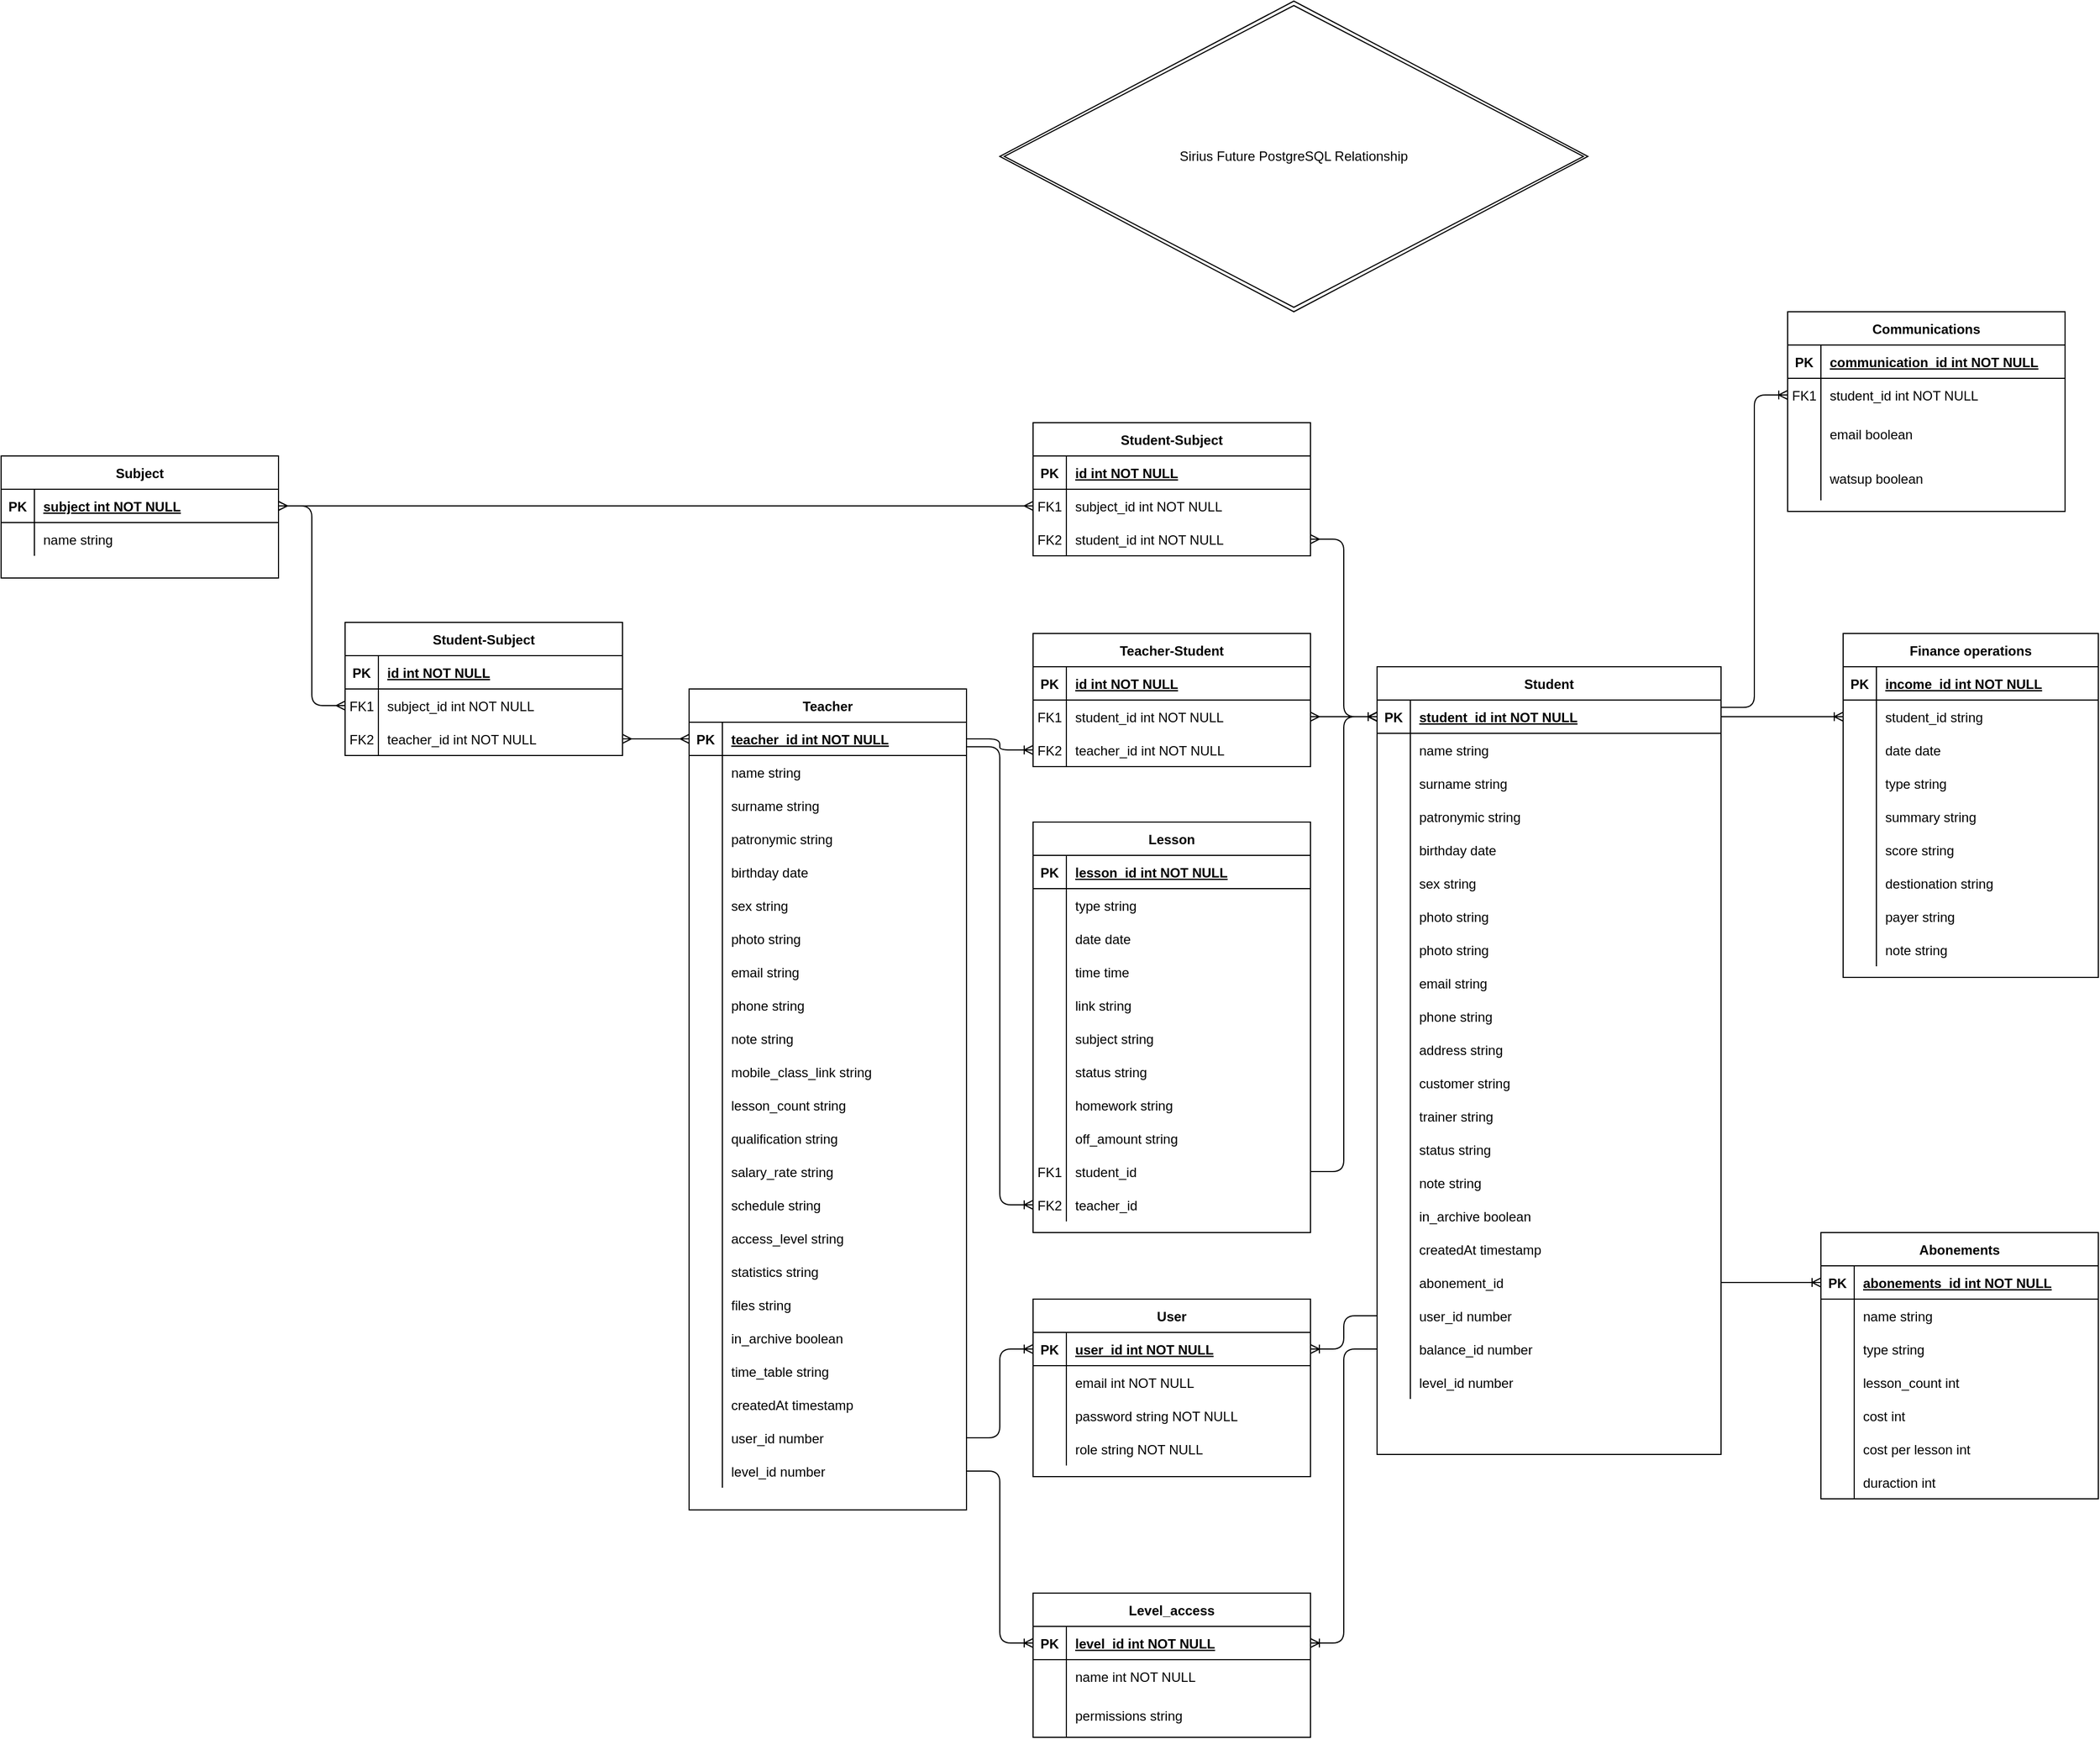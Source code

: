 <mxfile version="13.6.6" type="github">
  <diagram id="R2lEEEUBdFMjLlhIrx00" name="Page-1">
    <mxGraphModel dx="1871" dy="509" grid="1" gridSize="10" guides="1" tooltips="1" connect="1" arrows="1" fold="1" page="1" pageScale="1" pageWidth="850" pageHeight="1100" math="0" shadow="0" extFonts="Permanent Marker^https://fonts.googleapis.com/css?family=Permanent+Marker">
      <root>
        <mxCell id="0" />
        <mxCell id="1" parent="0" />
        <mxCell id="OziAbDnGmCxwqgSi69by-113" value="Lesson" style="shape=table;startSize=30;container=1;collapsible=1;childLayout=tableLayout;fixedRows=1;rowLines=0;fontStyle=1;align=center;resizeLast=1;" parent="1" vertex="1">
          <mxGeometry x="470" y="890" width="250" height="370" as="geometry" />
        </mxCell>
        <mxCell id="OziAbDnGmCxwqgSi69by-114" value="" style="shape=partialRectangle;collapsible=0;dropTarget=0;pointerEvents=0;fillColor=none;points=[[0,0.5],[1,0.5]];portConstraint=eastwest;top=0;left=0;right=0;bottom=1;" parent="OziAbDnGmCxwqgSi69by-113" vertex="1">
          <mxGeometry y="30" width="250" height="30" as="geometry" />
        </mxCell>
        <mxCell id="OziAbDnGmCxwqgSi69by-115" value="PK" style="shape=partialRectangle;overflow=hidden;connectable=0;fillColor=none;top=0;left=0;bottom=0;right=0;fontStyle=1;" parent="OziAbDnGmCxwqgSi69by-114" vertex="1">
          <mxGeometry width="30" height="30" as="geometry" />
        </mxCell>
        <mxCell id="OziAbDnGmCxwqgSi69by-116" value="lesson_id int NOT NULL " style="shape=partialRectangle;overflow=hidden;connectable=0;fillColor=none;top=0;left=0;bottom=0;right=0;align=left;spacingLeft=6;fontStyle=5;" parent="OziAbDnGmCxwqgSi69by-114" vertex="1">
          <mxGeometry x="30" width="220" height="30" as="geometry" />
        </mxCell>
        <mxCell id="OziAbDnGmCxwqgSi69by-117" value="" style="shape=partialRectangle;collapsible=0;dropTarget=0;pointerEvents=0;fillColor=none;points=[[0,0.5],[1,0.5]];portConstraint=eastwest;top=0;left=0;right=0;bottom=0;" parent="OziAbDnGmCxwqgSi69by-113" vertex="1">
          <mxGeometry y="60" width="250" height="30" as="geometry" />
        </mxCell>
        <mxCell id="OziAbDnGmCxwqgSi69by-118" value="" style="shape=partialRectangle;overflow=hidden;connectable=0;fillColor=none;top=0;left=0;bottom=0;right=0;" parent="OziAbDnGmCxwqgSi69by-117" vertex="1">
          <mxGeometry width="30" height="30" as="geometry" />
        </mxCell>
        <mxCell id="OziAbDnGmCxwqgSi69by-119" value="type string" style="shape=partialRectangle;overflow=hidden;connectable=0;fillColor=none;top=0;left=0;bottom=0;right=0;align=left;spacingLeft=6;" parent="OziAbDnGmCxwqgSi69by-117" vertex="1">
          <mxGeometry x="30" width="220" height="30" as="geometry" />
        </mxCell>
        <mxCell id="OziAbDnGmCxwqgSi69by-130" value="" style="shape=partialRectangle;collapsible=0;dropTarget=0;pointerEvents=0;fillColor=none;points=[[0,0.5],[1,0.5]];portConstraint=eastwest;top=0;left=0;right=0;bottom=0;" parent="OziAbDnGmCxwqgSi69by-113" vertex="1">
          <mxGeometry y="90" width="250" height="30" as="geometry" />
        </mxCell>
        <mxCell id="OziAbDnGmCxwqgSi69by-131" value="" style="shape=partialRectangle;overflow=hidden;connectable=0;fillColor=none;top=0;left=0;bottom=0;right=0;" parent="OziAbDnGmCxwqgSi69by-130" vertex="1">
          <mxGeometry width="30" height="30" as="geometry" />
        </mxCell>
        <mxCell id="OziAbDnGmCxwqgSi69by-132" value="date date" style="shape=partialRectangle;overflow=hidden;connectable=0;fillColor=none;top=0;left=0;bottom=0;right=0;align=left;spacingLeft=6;" parent="OziAbDnGmCxwqgSi69by-130" vertex="1">
          <mxGeometry x="30" width="220" height="30" as="geometry" />
        </mxCell>
        <mxCell id="OziAbDnGmCxwqgSi69by-133" value="" style="shape=partialRectangle;collapsible=0;dropTarget=0;pointerEvents=0;fillColor=none;points=[[0,0.5],[1,0.5]];portConstraint=eastwest;top=0;left=0;right=0;bottom=0;" parent="OziAbDnGmCxwqgSi69by-113" vertex="1">
          <mxGeometry y="120" width="250" height="30" as="geometry" />
        </mxCell>
        <mxCell id="OziAbDnGmCxwqgSi69by-134" value="" style="shape=partialRectangle;overflow=hidden;connectable=0;fillColor=none;top=0;left=0;bottom=0;right=0;" parent="OziAbDnGmCxwqgSi69by-133" vertex="1">
          <mxGeometry width="30" height="30" as="geometry" />
        </mxCell>
        <mxCell id="OziAbDnGmCxwqgSi69by-135" value="time time" style="shape=partialRectangle;overflow=hidden;connectable=0;fillColor=none;top=0;left=0;bottom=0;right=0;align=left;spacingLeft=6;" parent="OziAbDnGmCxwqgSi69by-133" vertex="1">
          <mxGeometry x="30" width="220" height="30" as="geometry" />
        </mxCell>
        <mxCell id="OziAbDnGmCxwqgSi69by-136" value="" style="shape=partialRectangle;collapsible=0;dropTarget=0;pointerEvents=0;fillColor=none;points=[[0,0.5],[1,0.5]];portConstraint=eastwest;top=0;left=0;right=0;bottom=0;" parent="OziAbDnGmCxwqgSi69by-113" vertex="1">
          <mxGeometry y="150" width="250" height="30" as="geometry" />
        </mxCell>
        <mxCell id="OziAbDnGmCxwqgSi69by-137" value="" style="shape=partialRectangle;overflow=hidden;connectable=0;fillColor=none;top=0;left=0;bottom=0;right=0;" parent="OziAbDnGmCxwqgSi69by-136" vertex="1">
          <mxGeometry width="30" height="30" as="geometry" />
        </mxCell>
        <mxCell id="OziAbDnGmCxwqgSi69by-138" value="link string" style="shape=partialRectangle;overflow=hidden;connectable=0;fillColor=none;top=0;left=0;bottom=0;right=0;align=left;spacingLeft=6;" parent="OziAbDnGmCxwqgSi69by-136" vertex="1">
          <mxGeometry x="30" width="220" height="30" as="geometry" />
        </mxCell>
        <mxCell id="OziAbDnGmCxwqgSi69by-139" value="" style="shape=partialRectangle;collapsible=0;dropTarget=0;pointerEvents=0;fillColor=none;points=[[0,0.5],[1,0.5]];portConstraint=eastwest;top=0;left=0;right=0;bottom=0;" parent="OziAbDnGmCxwqgSi69by-113" vertex="1">
          <mxGeometry y="180" width="250" height="30" as="geometry" />
        </mxCell>
        <mxCell id="OziAbDnGmCxwqgSi69by-140" value="" style="shape=partialRectangle;overflow=hidden;connectable=0;fillColor=none;top=0;left=0;bottom=0;right=0;" parent="OziAbDnGmCxwqgSi69by-139" vertex="1">
          <mxGeometry width="30" height="30" as="geometry" />
        </mxCell>
        <mxCell id="OziAbDnGmCxwqgSi69by-141" value="subject string" style="shape=partialRectangle;overflow=hidden;connectable=0;fillColor=none;top=0;left=0;bottom=0;right=0;align=left;spacingLeft=6;" parent="OziAbDnGmCxwqgSi69by-139" vertex="1">
          <mxGeometry x="30" width="220" height="30" as="geometry" />
        </mxCell>
        <mxCell id="OziAbDnGmCxwqgSi69by-142" value="" style="shape=partialRectangle;collapsible=0;dropTarget=0;pointerEvents=0;fillColor=none;points=[[0,0.5],[1,0.5]];portConstraint=eastwest;top=0;left=0;right=0;bottom=0;" parent="OziAbDnGmCxwqgSi69by-113" vertex="1">
          <mxGeometry y="210" width="250" height="30" as="geometry" />
        </mxCell>
        <mxCell id="OziAbDnGmCxwqgSi69by-143" value="" style="shape=partialRectangle;overflow=hidden;connectable=0;fillColor=none;top=0;left=0;bottom=0;right=0;" parent="OziAbDnGmCxwqgSi69by-142" vertex="1">
          <mxGeometry width="30" height="30" as="geometry" />
        </mxCell>
        <mxCell id="OziAbDnGmCxwqgSi69by-144" value="status string" style="shape=partialRectangle;overflow=hidden;connectable=0;fillColor=none;top=0;left=0;bottom=0;right=0;align=left;spacingLeft=6;" parent="OziAbDnGmCxwqgSi69by-142" vertex="1">
          <mxGeometry x="30" width="220" height="30" as="geometry" />
        </mxCell>
        <mxCell id="OziAbDnGmCxwqgSi69by-145" value="" style="shape=partialRectangle;collapsible=0;dropTarget=0;pointerEvents=0;fillColor=none;points=[[0,0.5],[1,0.5]];portConstraint=eastwest;top=0;left=0;right=0;bottom=0;" parent="OziAbDnGmCxwqgSi69by-113" vertex="1">
          <mxGeometry y="240" width="250" height="30" as="geometry" />
        </mxCell>
        <mxCell id="OziAbDnGmCxwqgSi69by-146" value="" style="shape=partialRectangle;overflow=hidden;connectable=0;fillColor=none;top=0;left=0;bottom=0;right=0;" parent="OziAbDnGmCxwqgSi69by-145" vertex="1">
          <mxGeometry width="30" height="30" as="geometry" />
        </mxCell>
        <mxCell id="OziAbDnGmCxwqgSi69by-147" value="homework string" style="shape=partialRectangle;overflow=hidden;connectable=0;fillColor=none;top=0;left=0;bottom=0;right=0;align=left;spacingLeft=6;" parent="OziAbDnGmCxwqgSi69by-145" vertex="1">
          <mxGeometry x="30" width="220" height="30" as="geometry" />
        </mxCell>
        <mxCell id="OziAbDnGmCxwqgSi69by-148" value="" style="shape=partialRectangle;collapsible=0;dropTarget=0;pointerEvents=0;fillColor=none;points=[[0,0.5],[1,0.5]];portConstraint=eastwest;top=0;left=0;right=0;bottom=0;" parent="OziAbDnGmCxwqgSi69by-113" vertex="1">
          <mxGeometry y="270" width="250" height="30" as="geometry" />
        </mxCell>
        <mxCell id="OziAbDnGmCxwqgSi69by-149" value="" style="shape=partialRectangle;overflow=hidden;connectable=0;fillColor=none;top=0;left=0;bottom=0;right=0;" parent="OziAbDnGmCxwqgSi69by-148" vertex="1">
          <mxGeometry width="30" height="30" as="geometry" />
        </mxCell>
        <mxCell id="OziAbDnGmCxwqgSi69by-150" value="off_amount string" style="shape=partialRectangle;overflow=hidden;connectable=0;fillColor=none;top=0;left=0;bottom=0;right=0;align=left;spacingLeft=6;" parent="OziAbDnGmCxwqgSi69by-148" vertex="1">
          <mxGeometry x="30" width="220" height="30" as="geometry" />
        </mxCell>
        <mxCell id="OziAbDnGmCxwqgSi69by-151" value="" style="shape=partialRectangle;collapsible=0;dropTarget=0;pointerEvents=0;fillColor=none;points=[[0,0.5],[1,0.5]];portConstraint=eastwest;top=0;left=0;right=0;bottom=0;" parent="OziAbDnGmCxwqgSi69by-113" vertex="1">
          <mxGeometry y="300" width="250" height="30" as="geometry" />
        </mxCell>
        <mxCell id="OziAbDnGmCxwqgSi69by-152" value="FK1" style="shape=partialRectangle;overflow=hidden;connectable=0;fillColor=none;top=0;left=0;bottom=0;right=0;" parent="OziAbDnGmCxwqgSi69by-151" vertex="1">
          <mxGeometry width="30" height="30" as="geometry" />
        </mxCell>
        <mxCell id="OziAbDnGmCxwqgSi69by-153" value="student_id" style="shape=partialRectangle;overflow=hidden;connectable=0;fillColor=none;top=0;left=0;bottom=0;right=0;align=left;spacingLeft=6;" parent="OziAbDnGmCxwqgSi69by-151" vertex="1">
          <mxGeometry x="30" width="220" height="30" as="geometry" />
        </mxCell>
        <mxCell id="OziAbDnGmCxwqgSi69by-154" value="" style="shape=partialRectangle;collapsible=0;dropTarget=0;pointerEvents=0;fillColor=none;points=[[0,0.5],[1,0.5]];portConstraint=eastwest;top=0;left=0;right=0;bottom=0;" parent="OziAbDnGmCxwqgSi69by-113" vertex="1">
          <mxGeometry y="330" width="250" height="30" as="geometry" />
        </mxCell>
        <mxCell id="OziAbDnGmCxwqgSi69by-155" value="FK2" style="shape=partialRectangle;overflow=hidden;connectable=0;fillColor=none;top=0;left=0;bottom=0;right=0;" parent="OziAbDnGmCxwqgSi69by-154" vertex="1">
          <mxGeometry width="30" height="30" as="geometry" />
        </mxCell>
        <mxCell id="OziAbDnGmCxwqgSi69by-156" value="teacher_id" style="shape=partialRectangle;overflow=hidden;connectable=0;fillColor=none;top=0;left=0;bottom=0;right=0;align=left;spacingLeft=6;" parent="OziAbDnGmCxwqgSi69by-154" vertex="1">
          <mxGeometry x="30" width="220" height="30" as="geometry" />
        </mxCell>
        <mxCell id="OziAbDnGmCxwqgSi69by-385" value="Student-Subject" style="shape=table;startSize=30;container=1;collapsible=1;childLayout=tableLayout;fixedRows=1;rowLines=0;fontStyle=1;align=center;resizeLast=1;" parent="1" vertex="1">
          <mxGeometry x="470" y="530" width="250" height="120" as="geometry" />
        </mxCell>
        <mxCell id="OziAbDnGmCxwqgSi69by-386" value="" style="shape=partialRectangle;collapsible=0;dropTarget=0;pointerEvents=0;fillColor=none;points=[[0,0.5],[1,0.5]];portConstraint=eastwest;top=0;left=0;right=0;bottom=1;" parent="OziAbDnGmCxwqgSi69by-385" vertex="1">
          <mxGeometry y="30" width="250" height="30" as="geometry" />
        </mxCell>
        <mxCell id="OziAbDnGmCxwqgSi69by-387" value="PK" style="shape=partialRectangle;overflow=hidden;connectable=0;fillColor=none;top=0;left=0;bottom=0;right=0;fontStyle=1;" parent="OziAbDnGmCxwqgSi69by-386" vertex="1">
          <mxGeometry width="30" height="30" as="geometry" />
        </mxCell>
        <mxCell id="OziAbDnGmCxwqgSi69by-388" value="id int NOT NULL " style="shape=partialRectangle;overflow=hidden;connectable=0;fillColor=none;top=0;left=0;bottom=0;right=0;align=left;spacingLeft=6;fontStyle=5;" parent="OziAbDnGmCxwqgSi69by-386" vertex="1">
          <mxGeometry x="30" width="220" height="30" as="geometry" />
        </mxCell>
        <mxCell id="OziAbDnGmCxwqgSi69by-389" value="" style="shape=partialRectangle;collapsible=0;dropTarget=0;pointerEvents=0;fillColor=none;points=[[0,0.5],[1,0.5]];portConstraint=eastwest;top=0;left=0;right=0;bottom=0;" parent="OziAbDnGmCxwqgSi69by-385" vertex="1">
          <mxGeometry y="60" width="250" height="30" as="geometry" />
        </mxCell>
        <mxCell id="OziAbDnGmCxwqgSi69by-390" value="FK1" style="shape=partialRectangle;overflow=hidden;connectable=0;fillColor=none;top=0;left=0;bottom=0;right=0;" parent="OziAbDnGmCxwqgSi69by-389" vertex="1">
          <mxGeometry width="30" height="30" as="geometry" />
        </mxCell>
        <mxCell id="OziAbDnGmCxwqgSi69by-391" value="subject_id int NOT NULL" style="shape=partialRectangle;overflow=hidden;connectable=0;fillColor=none;top=0;left=0;bottom=0;right=0;align=left;spacingLeft=6;" parent="OziAbDnGmCxwqgSi69by-389" vertex="1">
          <mxGeometry x="30" width="220" height="30" as="geometry" />
        </mxCell>
        <mxCell id="OziAbDnGmCxwqgSi69by-392" value="" style="shape=partialRectangle;collapsible=0;dropTarget=0;pointerEvents=0;fillColor=none;points=[[0,0.5],[1,0.5]];portConstraint=eastwest;top=0;left=0;right=0;bottom=0;" parent="OziAbDnGmCxwqgSi69by-385" vertex="1">
          <mxGeometry y="90" width="250" height="30" as="geometry" />
        </mxCell>
        <mxCell id="OziAbDnGmCxwqgSi69by-393" value="FK2" style="shape=partialRectangle;overflow=hidden;connectable=0;fillColor=none;top=0;left=0;bottom=0;right=0;" parent="OziAbDnGmCxwqgSi69by-392" vertex="1">
          <mxGeometry width="30" height="30" as="geometry" />
        </mxCell>
        <mxCell id="OziAbDnGmCxwqgSi69by-394" value="student_id int NOT NULL" style="shape=partialRectangle;overflow=hidden;connectable=0;fillColor=none;top=0;left=0;bottom=0;right=0;align=left;spacingLeft=6;" parent="OziAbDnGmCxwqgSi69by-392" vertex="1">
          <mxGeometry x="30" width="220" height="30" as="geometry" />
        </mxCell>
        <mxCell id="u2Ec5HbZO8LAITCjCFIC-1" value="Student-Subject" style="shape=table;startSize=30;container=1;collapsible=1;childLayout=tableLayout;fixedRows=1;rowLines=0;fontStyle=1;align=center;resizeLast=1;" vertex="1" parent="1">
          <mxGeometry x="-150" y="710" width="250" height="120" as="geometry" />
        </mxCell>
        <mxCell id="u2Ec5HbZO8LAITCjCFIC-2" value="" style="shape=partialRectangle;collapsible=0;dropTarget=0;pointerEvents=0;fillColor=none;points=[[0,0.5],[1,0.5]];portConstraint=eastwest;top=0;left=0;right=0;bottom=1;" vertex="1" parent="u2Ec5HbZO8LAITCjCFIC-1">
          <mxGeometry y="30" width="250" height="30" as="geometry" />
        </mxCell>
        <mxCell id="u2Ec5HbZO8LAITCjCFIC-3" value="PK" style="shape=partialRectangle;overflow=hidden;connectable=0;fillColor=none;top=0;left=0;bottom=0;right=0;fontStyle=1;" vertex="1" parent="u2Ec5HbZO8LAITCjCFIC-2">
          <mxGeometry width="30" height="30" as="geometry" />
        </mxCell>
        <mxCell id="u2Ec5HbZO8LAITCjCFIC-4" value="id int NOT NULL " style="shape=partialRectangle;overflow=hidden;connectable=0;fillColor=none;top=0;left=0;bottom=0;right=0;align=left;spacingLeft=6;fontStyle=5;" vertex="1" parent="u2Ec5HbZO8LAITCjCFIC-2">
          <mxGeometry x="30" width="220" height="30" as="geometry" />
        </mxCell>
        <mxCell id="u2Ec5HbZO8LAITCjCFIC-5" value="" style="shape=partialRectangle;collapsible=0;dropTarget=0;pointerEvents=0;fillColor=none;points=[[0,0.5],[1,0.5]];portConstraint=eastwest;top=0;left=0;right=0;bottom=0;" vertex="1" parent="u2Ec5HbZO8LAITCjCFIC-1">
          <mxGeometry y="60" width="250" height="30" as="geometry" />
        </mxCell>
        <mxCell id="u2Ec5HbZO8LAITCjCFIC-6" value="FK1" style="shape=partialRectangle;overflow=hidden;connectable=0;fillColor=none;top=0;left=0;bottom=0;right=0;" vertex="1" parent="u2Ec5HbZO8LAITCjCFIC-5">
          <mxGeometry width="30" height="30" as="geometry" />
        </mxCell>
        <mxCell id="u2Ec5HbZO8LAITCjCFIC-7" value="subject_id int NOT NULL" style="shape=partialRectangle;overflow=hidden;connectable=0;fillColor=none;top=0;left=0;bottom=0;right=0;align=left;spacingLeft=6;" vertex="1" parent="u2Ec5HbZO8LAITCjCFIC-5">
          <mxGeometry x="30" width="220" height="30" as="geometry" />
        </mxCell>
        <mxCell id="u2Ec5HbZO8LAITCjCFIC-8" value="" style="shape=partialRectangle;collapsible=0;dropTarget=0;pointerEvents=0;fillColor=none;points=[[0,0.5],[1,0.5]];portConstraint=eastwest;top=0;left=0;right=0;bottom=0;" vertex="1" parent="u2Ec5HbZO8LAITCjCFIC-1">
          <mxGeometry y="90" width="250" height="30" as="geometry" />
        </mxCell>
        <mxCell id="u2Ec5HbZO8LAITCjCFIC-9" value="FK2" style="shape=partialRectangle;overflow=hidden;connectable=0;fillColor=none;top=0;left=0;bottom=0;right=0;" vertex="1" parent="u2Ec5HbZO8LAITCjCFIC-8">
          <mxGeometry width="30" height="30" as="geometry" />
        </mxCell>
        <mxCell id="u2Ec5HbZO8LAITCjCFIC-10" value="teacher_id int NOT NULL" style="shape=partialRectangle;overflow=hidden;connectable=0;fillColor=none;top=0;left=0;bottom=0;right=0;align=left;spacingLeft=6;" vertex="1" parent="u2Ec5HbZO8LAITCjCFIC-8">
          <mxGeometry x="30" width="220" height="30" as="geometry" />
        </mxCell>
        <mxCell id="OziAbDnGmCxwqgSi69by-334" value="Finance operations" style="shape=table;startSize=30;container=1;collapsible=1;childLayout=tableLayout;fixedRows=1;rowLines=0;fontStyle=1;align=center;resizeLast=1;" parent="1" vertex="1">
          <mxGeometry x="1200" y="720" width="230" height="310" as="geometry" />
        </mxCell>
        <mxCell id="OziAbDnGmCxwqgSi69by-335" value="" style="shape=partialRectangle;collapsible=0;dropTarget=0;pointerEvents=0;fillColor=none;points=[[0,0.5],[1,0.5]];portConstraint=eastwest;top=0;left=0;right=0;bottom=1;" parent="OziAbDnGmCxwqgSi69by-334" vertex="1">
          <mxGeometry y="30" width="230" height="30" as="geometry" />
        </mxCell>
        <mxCell id="OziAbDnGmCxwqgSi69by-336" value="PK" style="shape=partialRectangle;overflow=hidden;connectable=0;fillColor=none;top=0;left=0;bottom=0;right=0;fontStyle=1;" parent="OziAbDnGmCxwqgSi69by-335" vertex="1">
          <mxGeometry width="30" height="30" as="geometry" />
        </mxCell>
        <mxCell id="OziAbDnGmCxwqgSi69by-337" value="income_id int NOT NULL " style="shape=partialRectangle;overflow=hidden;connectable=0;fillColor=none;top=0;left=0;bottom=0;right=0;align=left;spacingLeft=6;fontStyle=5;" parent="OziAbDnGmCxwqgSi69by-335" vertex="1">
          <mxGeometry x="30" width="200" height="30" as="geometry" />
        </mxCell>
        <mxCell id="OziAbDnGmCxwqgSi69by-338" value="" style="shape=partialRectangle;collapsible=0;dropTarget=0;pointerEvents=0;fillColor=none;points=[[0,0.5],[1,0.5]];portConstraint=eastwest;top=0;left=0;right=0;bottom=0;" parent="OziAbDnGmCxwqgSi69by-334" vertex="1">
          <mxGeometry y="60" width="230" height="30" as="geometry" />
        </mxCell>
        <mxCell id="OziAbDnGmCxwqgSi69by-339" value="" style="shape=partialRectangle;overflow=hidden;connectable=0;fillColor=none;top=0;left=0;bottom=0;right=0;" parent="OziAbDnGmCxwqgSi69by-338" vertex="1">
          <mxGeometry width="30" height="30" as="geometry" />
        </mxCell>
        <mxCell id="OziAbDnGmCxwqgSi69by-340" value="student_id string" style="shape=partialRectangle;overflow=hidden;connectable=0;fillColor=none;top=0;left=0;bottom=0;right=0;align=left;spacingLeft=6;" parent="OziAbDnGmCxwqgSi69by-338" vertex="1">
          <mxGeometry x="30" width="200" height="30" as="geometry" />
        </mxCell>
        <mxCell id="OziAbDnGmCxwqgSi69by-341" value="" style="shape=partialRectangle;collapsible=0;dropTarget=0;pointerEvents=0;fillColor=none;points=[[0,0.5],[1,0.5]];portConstraint=eastwest;top=0;left=0;right=0;bottom=0;" parent="OziAbDnGmCxwqgSi69by-334" vertex="1">
          <mxGeometry y="90" width="230" height="30" as="geometry" />
        </mxCell>
        <mxCell id="OziAbDnGmCxwqgSi69by-342" value="" style="shape=partialRectangle;overflow=hidden;connectable=0;fillColor=none;top=0;left=0;bottom=0;right=0;" parent="OziAbDnGmCxwqgSi69by-341" vertex="1">
          <mxGeometry width="30" height="30" as="geometry" />
        </mxCell>
        <mxCell id="OziAbDnGmCxwqgSi69by-343" value="date date" style="shape=partialRectangle;overflow=hidden;connectable=0;fillColor=none;top=0;left=0;bottom=0;right=0;align=left;spacingLeft=6;" parent="OziAbDnGmCxwqgSi69by-341" vertex="1">
          <mxGeometry x="30" width="200" height="30" as="geometry" />
        </mxCell>
        <mxCell id="OziAbDnGmCxwqgSi69by-345" value="" style="shape=partialRectangle;collapsible=0;dropTarget=0;pointerEvents=0;fillColor=none;points=[[0,0.5],[1,0.5]];portConstraint=eastwest;top=0;left=0;right=0;bottom=0;" parent="OziAbDnGmCxwqgSi69by-334" vertex="1">
          <mxGeometry y="120" width="230" height="30" as="geometry" />
        </mxCell>
        <mxCell id="OziAbDnGmCxwqgSi69by-346" value="" style="shape=partialRectangle;overflow=hidden;connectable=0;fillColor=none;top=0;left=0;bottom=0;right=0;" parent="OziAbDnGmCxwqgSi69by-345" vertex="1">
          <mxGeometry width="30" height="30" as="geometry" />
        </mxCell>
        <mxCell id="OziAbDnGmCxwqgSi69by-347" value="type string" style="shape=partialRectangle;overflow=hidden;connectable=0;fillColor=none;top=0;left=0;bottom=0;right=0;align=left;spacingLeft=6;" parent="OziAbDnGmCxwqgSi69by-345" vertex="1">
          <mxGeometry x="30" width="200" height="30" as="geometry" />
        </mxCell>
        <mxCell id="OziAbDnGmCxwqgSi69by-354" value="" style="shape=partialRectangle;collapsible=0;dropTarget=0;pointerEvents=0;fillColor=none;points=[[0,0.5],[1,0.5]];portConstraint=eastwest;top=0;left=0;right=0;bottom=0;" parent="OziAbDnGmCxwqgSi69by-334" vertex="1">
          <mxGeometry y="150" width="230" height="30" as="geometry" />
        </mxCell>
        <mxCell id="OziAbDnGmCxwqgSi69by-355" value="" style="shape=partialRectangle;overflow=hidden;connectable=0;fillColor=none;top=0;left=0;bottom=0;right=0;" parent="OziAbDnGmCxwqgSi69by-354" vertex="1">
          <mxGeometry width="30" height="30" as="geometry" />
        </mxCell>
        <mxCell id="OziAbDnGmCxwqgSi69by-356" value="summary string" style="shape=partialRectangle;overflow=hidden;connectable=0;fillColor=none;top=0;left=0;bottom=0;right=0;align=left;spacingLeft=6;" parent="OziAbDnGmCxwqgSi69by-354" vertex="1">
          <mxGeometry x="30" width="200" height="30" as="geometry" />
        </mxCell>
        <mxCell id="OziAbDnGmCxwqgSi69by-357" value="" style="shape=partialRectangle;collapsible=0;dropTarget=0;pointerEvents=0;fillColor=none;points=[[0,0.5],[1,0.5]];portConstraint=eastwest;top=0;left=0;right=0;bottom=0;" parent="OziAbDnGmCxwqgSi69by-334" vertex="1">
          <mxGeometry y="180" width="230" height="30" as="geometry" />
        </mxCell>
        <mxCell id="OziAbDnGmCxwqgSi69by-358" value="" style="shape=partialRectangle;overflow=hidden;connectable=0;fillColor=none;top=0;left=0;bottom=0;right=0;" parent="OziAbDnGmCxwqgSi69by-357" vertex="1">
          <mxGeometry width="30" height="30" as="geometry" />
        </mxCell>
        <mxCell id="OziAbDnGmCxwqgSi69by-359" value="score string" style="shape=partialRectangle;overflow=hidden;connectable=0;fillColor=none;top=0;left=0;bottom=0;right=0;align=left;spacingLeft=6;" parent="OziAbDnGmCxwqgSi69by-357" vertex="1">
          <mxGeometry x="30" width="200" height="30" as="geometry" />
        </mxCell>
        <mxCell id="OziAbDnGmCxwqgSi69by-360" value="" style="shape=partialRectangle;collapsible=0;dropTarget=0;pointerEvents=0;fillColor=none;points=[[0,0.5],[1,0.5]];portConstraint=eastwest;top=0;left=0;right=0;bottom=0;" parent="OziAbDnGmCxwqgSi69by-334" vertex="1">
          <mxGeometry y="210" width="230" height="30" as="geometry" />
        </mxCell>
        <mxCell id="OziAbDnGmCxwqgSi69by-361" value="" style="shape=partialRectangle;overflow=hidden;connectable=0;fillColor=none;top=0;left=0;bottom=0;right=0;" parent="OziAbDnGmCxwqgSi69by-360" vertex="1">
          <mxGeometry width="30" height="30" as="geometry" />
        </mxCell>
        <mxCell id="OziAbDnGmCxwqgSi69by-362" value="destionation string" style="shape=partialRectangle;overflow=hidden;connectable=0;fillColor=none;top=0;left=0;bottom=0;right=0;align=left;spacingLeft=6;" parent="OziAbDnGmCxwqgSi69by-360" vertex="1">
          <mxGeometry x="30" width="200" height="30" as="geometry" />
        </mxCell>
        <mxCell id="OziAbDnGmCxwqgSi69by-363" value="" style="shape=partialRectangle;collapsible=0;dropTarget=0;pointerEvents=0;fillColor=none;points=[[0,0.5],[1,0.5]];portConstraint=eastwest;top=0;left=0;right=0;bottom=0;" parent="OziAbDnGmCxwqgSi69by-334" vertex="1">
          <mxGeometry y="240" width="230" height="30" as="geometry" />
        </mxCell>
        <mxCell id="OziAbDnGmCxwqgSi69by-364" value="" style="shape=partialRectangle;overflow=hidden;connectable=0;fillColor=none;top=0;left=0;bottom=0;right=0;" parent="OziAbDnGmCxwqgSi69by-363" vertex="1">
          <mxGeometry width="30" height="30" as="geometry" />
        </mxCell>
        <mxCell id="OziAbDnGmCxwqgSi69by-365" value="payer string" style="shape=partialRectangle;overflow=hidden;connectable=0;fillColor=none;top=0;left=0;bottom=0;right=0;align=left;spacingLeft=6;" parent="OziAbDnGmCxwqgSi69by-363" vertex="1">
          <mxGeometry x="30" width="200" height="30" as="geometry" />
        </mxCell>
        <mxCell id="OziAbDnGmCxwqgSi69by-366" value="" style="shape=partialRectangle;collapsible=0;dropTarget=0;pointerEvents=0;fillColor=none;points=[[0,0.5],[1,0.5]];portConstraint=eastwest;top=0;left=0;right=0;bottom=0;" parent="OziAbDnGmCxwqgSi69by-334" vertex="1">
          <mxGeometry y="270" width="230" height="30" as="geometry" />
        </mxCell>
        <mxCell id="OziAbDnGmCxwqgSi69by-367" value="" style="shape=partialRectangle;overflow=hidden;connectable=0;fillColor=none;top=0;left=0;bottom=0;right=0;" parent="OziAbDnGmCxwqgSi69by-366" vertex="1">
          <mxGeometry width="30" height="30" as="geometry" />
        </mxCell>
        <mxCell id="OziAbDnGmCxwqgSi69by-368" value="note string" style="shape=partialRectangle;overflow=hidden;connectable=0;fillColor=none;top=0;left=0;bottom=0;right=0;align=left;spacingLeft=6;" parent="OziAbDnGmCxwqgSi69by-366" vertex="1">
          <mxGeometry x="30" width="200" height="30" as="geometry" />
        </mxCell>
        <mxCell id="OziAbDnGmCxwqgSi69by-222" value="User" style="shape=table;startSize=30;container=1;collapsible=1;childLayout=tableLayout;fixedRows=1;rowLines=0;fontStyle=1;align=center;resizeLast=1;" parent="1" vertex="1">
          <mxGeometry x="470" y="1320" width="250" height="160" as="geometry" />
        </mxCell>
        <mxCell id="OziAbDnGmCxwqgSi69by-223" value="" style="shape=partialRectangle;collapsible=0;dropTarget=0;pointerEvents=0;fillColor=none;points=[[0,0.5],[1,0.5]];portConstraint=eastwest;top=0;left=0;right=0;bottom=1;" parent="OziAbDnGmCxwqgSi69by-222" vertex="1">
          <mxGeometry y="30" width="250" height="30" as="geometry" />
        </mxCell>
        <mxCell id="OziAbDnGmCxwqgSi69by-224" value="PK" style="shape=partialRectangle;overflow=hidden;connectable=0;fillColor=none;top=0;left=0;bottom=0;right=0;fontStyle=1;" parent="OziAbDnGmCxwqgSi69by-223" vertex="1">
          <mxGeometry width="30" height="30" as="geometry" />
        </mxCell>
        <mxCell id="OziAbDnGmCxwqgSi69by-225" value="user_id int NOT NULL " style="shape=partialRectangle;overflow=hidden;connectable=0;fillColor=none;top=0;left=0;bottom=0;right=0;align=left;spacingLeft=6;fontStyle=5;" parent="OziAbDnGmCxwqgSi69by-223" vertex="1">
          <mxGeometry x="30" width="220" height="30" as="geometry" />
        </mxCell>
        <mxCell id="OziAbDnGmCxwqgSi69by-226" value="" style="shape=partialRectangle;collapsible=0;dropTarget=0;pointerEvents=0;fillColor=none;points=[[0,0.5],[1,0.5]];portConstraint=eastwest;top=0;left=0;right=0;bottom=0;" parent="OziAbDnGmCxwqgSi69by-222" vertex="1">
          <mxGeometry y="60" width="250" height="30" as="geometry" />
        </mxCell>
        <mxCell id="OziAbDnGmCxwqgSi69by-227" value="" style="shape=partialRectangle;overflow=hidden;connectable=0;fillColor=none;top=0;left=0;bottom=0;right=0;" parent="OziAbDnGmCxwqgSi69by-226" vertex="1">
          <mxGeometry width="30" height="30" as="geometry" />
        </mxCell>
        <mxCell id="OziAbDnGmCxwqgSi69by-228" value="email int NOT NULL" style="shape=partialRectangle;overflow=hidden;connectable=0;fillColor=none;top=0;left=0;bottom=0;right=0;align=left;spacingLeft=6;" parent="OziAbDnGmCxwqgSi69by-226" vertex="1">
          <mxGeometry x="30" width="220" height="30" as="geometry" />
        </mxCell>
        <mxCell id="OziAbDnGmCxwqgSi69by-229" value="" style="shape=partialRectangle;collapsible=0;dropTarget=0;pointerEvents=0;fillColor=none;points=[[0,0.5],[1,0.5]];portConstraint=eastwest;top=0;left=0;right=0;bottom=0;" parent="OziAbDnGmCxwqgSi69by-222" vertex="1">
          <mxGeometry y="90" width="250" height="30" as="geometry" />
        </mxCell>
        <mxCell id="OziAbDnGmCxwqgSi69by-230" value="" style="shape=partialRectangle;overflow=hidden;connectable=0;fillColor=none;top=0;left=0;bottom=0;right=0;" parent="OziAbDnGmCxwqgSi69by-229" vertex="1">
          <mxGeometry width="30" height="30" as="geometry" />
        </mxCell>
        <mxCell id="OziAbDnGmCxwqgSi69by-231" value="password string NOT NULL" style="shape=partialRectangle;overflow=hidden;connectable=0;fillColor=none;top=0;left=0;bottom=0;right=0;align=left;spacingLeft=6;" parent="OziAbDnGmCxwqgSi69by-229" vertex="1">
          <mxGeometry x="30" width="220" height="30" as="geometry" />
        </mxCell>
        <mxCell id="OziAbDnGmCxwqgSi69by-232" value="" style="shape=partialRectangle;collapsible=0;dropTarget=0;pointerEvents=0;fillColor=none;points=[[0,0.5],[1,0.5]];portConstraint=eastwest;top=0;left=0;right=0;bottom=0;" parent="OziAbDnGmCxwqgSi69by-222" vertex="1">
          <mxGeometry y="120" width="250" height="30" as="geometry" />
        </mxCell>
        <mxCell id="OziAbDnGmCxwqgSi69by-233" value="" style="shape=partialRectangle;overflow=hidden;connectable=0;fillColor=none;top=0;left=0;bottom=0;right=0;" parent="OziAbDnGmCxwqgSi69by-232" vertex="1">
          <mxGeometry width="30" height="30" as="geometry" />
        </mxCell>
        <mxCell id="OziAbDnGmCxwqgSi69by-234" value="role string NOT NULL" style="shape=partialRectangle;overflow=hidden;connectable=0;fillColor=none;top=0;left=0;bottom=0;right=0;align=left;spacingLeft=6;" parent="OziAbDnGmCxwqgSi69by-232" vertex="1">
          <mxGeometry x="30" width="220" height="30" as="geometry" />
        </mxCell>
        <mxCell id="OziAbDnGmCxwqgSi69by-46" value="Teacher" style="shape=table;startSize=30;container=1;collapsible=1;childLayout=tableLayout;fixedRows=1;rowLines=0;fontStyle=1;align=center;resizeLast=1;" parent="1" vertex="1">
          <mxGeometry x="160" y="770" width="250" height="740" as="geometry" />
        </mxCell>
        <mxCell id="OziAbDnGmCxwqgSi69by-47" value="" style="shape=partialRectangle;collapsible=0;dropTarget=0;pointerEvents=0;fillColor=none;points=[[0,0.5],[1,0.5]];portConstraint=eastwest;top=0;left=0;right=0;bottom=1;" parent="OziAbDnGmCxwqgSi69by-46" vertex="1">
          <mxGeometry y="30" width="250" height="30" as="geometry" />
        </mxCell>
        <mxCell id="OziAbDnGmCxwqgSi69by-48" value="PK" style="shape=partialRectangle;overflow=hidden;connectable=0;fillColor=none;top=0;left=0;bottom=0;right=0;fontStyle=1;" parent="OziAbDnGmCxwqgSi69by-47" vertex="1">
          <mxGeometry width="30" height="30" as="geometry" />
        </mxCell>
        <mxCell id="OziAbDnGmCxwqgSi69by-49" value="teacher_id int NOT NULL " style="shape=partialRectangle;overflow=hidden;connectable=0;fillColor=none;top=0;left=0;bottom=0;right=0;align=left;spacingLeft=6;fontStyle=5;" parent="OziAbDnGmCxwqgSi69by-47" vertex="1">
          <mxGeometry x="30" width="220" height="30" as="geometry" />
        </mxCell>
        <mxCell id="OziAbDnGmCxwqgSi69by-50" value="" style="shape=partialRectangle;collapsible=0;dropTarget=0;pointerEvents=0;fillColor=none;points=[[0,0.5],[1,0.5]];portConstraint=eastwest;top=0;left=0;right=0;bottom=0;" parent="OziAbDnGmCxwqgSi69by-46" vertex="1">
          <mxGeometry y="60" width="250" height="30" as="geometry" />
        </mxCell>
        <mxCell id="OziAbDnGmCxwqgSi69by-51" value="" style="shape=partialRectangle;overflow=hidden;connectable=0;fillColor=none;top=0;left=0;bottom=0;right=0;" parent="OziAbDnGmCxwqgSi69by-50" vertex="1">
          <mxGeometry width="30" height="30" as="geometry" />
        </mxCell>
        <mxCell id="OziAbDnGmCxwqgSi69by-52" value="name string" style="shape=partialRectangle;overflow=hidden;connectable=0;fillColor=none;top=0;left=0;bottom=0;right=0;align=left;spacingLeft=6;" parent="OziAbDnGmCxwqgSi69by-50" vertex="1">
          <mxGeometry x="30" width="220" height="30" as="geometry" />
        </mxCell>
        <mxCell id="OziAbDnGmCxwqgSi69by-53" value="" style="shape=partialRectangle;collapsible=0;dropTarget=0;pointerEvents=0;fillColor=none;points=[[0,0.5],[1,0.5]];portConstraint=eastwest;top=0;left=0;right=0;bottom=0;" parent="OziAbDnGmCxwqgSi69by-46" vertex="1">
          <mxGeometry y="90" width="250" height="30" as="geometry" />
        </mxCell>
        <mxCell id="OziAbDnGmCxwqgSi69by-54" value="" style="shape=partialRectangle;overflow=hidden;connectable=0;fillColor=none;top=0;left=0;bottom=0;right=0;" parent="OziAbDnGmCxwqgSi69by-53" vertex="1">
          <mxGeometry width="30" height="30" as="geometry" />
        </mxCell>
        <mxCell id="OziAbDnGmCxwqgSi69by-55" value="surname string" style="shape=partialRectangle;overflow=hidden;connectable=0;fillColor=none;top=0;left=0;bottom=0;right=0;align=left;spacingLeft=6;" parent="OziAbDnGmCxwqgSi69by-53" vertex="1">
          <mxGeometry x="30" width="220" height="30" as="geometry" />
        </mxCell>
        <mxCell id="OziAbDnGmCxwqgSi69by-56" value="" style="shape=partialRectangle;collapsible=0;dropTarget=0;pointerEvents=0;fillColor=none;points=[[0,0.5],[1,0.5]];portConstraint=eastwest;top=0;left=0;right=0;bottom=0;" parent="OziAbDnGmCxwqgSi69by-46" vertex="1">
          <mxGeometry y="120" width="250" height="30" as="geometry" />
        </mxCell>
        <mxCell id="OziAbDnGmCxwqgSi69by-57" value="" style="shape=partialRectangle;overflow=hidden;connectable=0;fillColor=none;top=0;left=0;bottom=0;right=0;" parent="OziAbDnGmCxwqgSi69by-56" vertex="1">
          <mxGeometry width="30" height="30" as="geometry" />
        </mxCell>
        <mxCell id="OziAbDnGmCxwqgSi69by-58" value="patronymic string" style="shape=partialRectangle;overflow=hidden;connectable=0;fillColor=none;top=0;left=0;bottom=0;right=0;align=left;spacingLeft=6;" parent="OziAbDnGmCxwqgSi69by-56" vertex="1">
          <mxGeometry x="30" width="220" height="30" as="geometry" />
        </mxCell>
        <mxCell id="OziAbDnGmCxwqgSi69by-59" value="" style="shape=partialRectangle;collapsible=0;dropTarget=0;pointerEvents=0;fillColor=none;points=[[0,0.5],[1,0.5]];portConstraint=eastwest;top=0;left=0;right=0;bottom=0;" parent="OziAbDnGmCxwqgSi69by-46" vertex="1">
          <mxGeometry y="150" width="250" height="30" as="geometry" />
        </mxCell>
        <mxCell id="OziAbDnGmCxwqgSi69by-60" value="" style="shape=partialRectangle;overflow=hidden;connectable=0;fillColor=none;top=0;left=0;bottom=0;right=0;" parent="OziAbDnGmCxwqgSi69by-59" vertex="1">
          <mxGeometry width="30" height="30" as="geometry" />
        </mxCell>
        <mxCell id="OziAbDnGmCxwqgSi69by-61" value="birthday date" style="shape=partialRectangle;overflow=hidden;connectable=0;fillColor=none;top=0;left=0;bottom=0;right=0;align=left;spacingLeft=6;" parent="OziAbDnGmCxwqgSi69by-59" vertex="1">
          <mxGeometry x="30" width="220" height="30" as="geometry" />
        </mxCell>
        <mxCell id="OziAbDnGmCxwqgSi69by-62" value="" style="shape=partialRectangle;collapsible=0;dropTarget=0;pointerEvents=0;fillColor=none;points=[[0,0.5],[1,0.5]];portConstraint=eastwest;top=0;left=0;right=0;bottom=0;" parent="OziAbDnGmCxwqgSi69by-46" vertex="1">
          <mxGeometry y="180" width="250" height="30" as="geometry" />
        </mxCell>
        <mxCell id="OziAbDnGmCxwqgSi69by-63" value="" style="shape=partialRectangle;overflow=hidden;connectable=0;fillColor=none;top=0;left=0;bottom=0;right=0;" parent="OziAbDnGmCxwqgSi69by-62" vertex="1">
          <mxGeometry width="30" height="30" as="geometry" />
        </mxCell>
        <mxCell id="OziAbDnGmCxwqgSi69by-64" value="sex string" style="shape=partialRectangle;overflow=hidden;connectable=0;fillColor=none;top=0;left=0;bottom=0;right=0;align=left;spacingLeft=6;" parent="OziAbDnGmCxwqgSi69by-62" vertex="1">
          <mxGeometry x="30" width="220" height="30" as="geometry" />
        </mxCell>
        <mxCell id="OziAbDnGmCxwqgSi69by-65" value="" style="shape=partialRectangle;collapsible=0;dropTarget=0;pointerEvents=0;fillColor=none;points=[[0,0.5],[1,0.5]];portConstraint=eastwest;top=0;left=0;right=0;bottom=0;" parent="OziAbDnGmCxwqgSi69by-46" vertex="1">
          <mxGeometry y="210" width="250" height="30" as="geometry" />
        </mxCell>
        <mxCell id="OziAbDnGmCxwqgSi69by-66" value="" style="shape=partialRectangle;overflow=hidden;connectable=0;fillColor=none;top=0;left=0;bottom=0;right=0;" parent="OziAbDnGmCxwqgSi69by-65" vertex="1">
          <mxGeometry width="30" height="30" as="geometry" />
        </mxCell>
        <mxCell id="OziAbDnGmCxwqgSi69by-67" value="photo string" style="shape=partialRectangle;overflow=hidden;connectable=0;fillColor=none;top=0;left=0;bottom=0;right=0;align=left;spacingLeft=6;" parent="OziAbDnGmCxwqgSi69by-65" vertex="1">
          <mxGeometry x="30" width="220" height="30" as="geometry" />
        </mxCell>
        <mxCell id="OziAbDnGmCxwqgSi69by-68" value="" style="shape=partialRectangle;collapsible=0;dropTarget=0;pointerEvents=0;fillColor=none;points=[[0,0.5],[1,0.5]];portConstraint=eastwest;top=0;left=0;right=0;bottom=0;" parent="OziAbDnGmCxwqgSi69by-46" vertex="1">
          <mxGeometry y="240" width="250" height="30" as="geometry" />
        </mxCell>
        <mxCell id="OziAbDnGmCxwqgSi69by-69" value="" style="shape=partialRectangle;overflow=hidden;connectable=0;fillColor=none;top=0;left=0;bottom=0;right=0;" parent="OziAbDnGmCxwqgSi69by-68" vertex="1">
          <mxGeometry width="30" height="30" as="geometry" />
        </mxCell>
        <mxCell id="OziAbDnGmCxwqgSi69by-70" value="email string" style="shape=partialRectangle;overflow=hidden;connectable=0;fillColor=none;top=0;left=0;bottom=0;right=0;align=left;spacingLeft=6;" parent="OziAbDnGmCxwqgSi69by-68" vertex="1">
          <mxGeometry x="30" width="220" height="30" as="geometry" />
        </mxCell>
        <mxCell id="OziAbDnGmCxwqgSi69by-71" value="" style="shape=partialRectangle;collapsible=0;dropTarget=0;pointerEvents=0;fillColor=none;points=[[0,0.5],[1,0.5]];portConstraint=eastwest;top=0;left=0;right=0;bottom=0;" parent="OziAbDnGmCxwqgSi69by-46" vertex="1">
          <mxGeometry y="270" width="250" height="30" as="geometry" />
        </mxCell>
        <mxCell id="OziAbDnGmCxwqgSi69by-72" value="" style="shape=partialRectangle;overflow=hidden;connectable=0;fillColor=none;top=0;left=0;bottom=0;right=0;" parent="OziAbDnGmCxwqgSi69by-71" vertex="1">
          <mxGeometry width="30" height="30" as="geometry" />
        </mxCell>
        <mxCell id="OziAbDnGmCxwqgSi69by-73" value="phone string" style="shape=partialRectangle;overflow=hidden;connectable=0;fillColor=none;top=0;left=0;bottom=0;right=0;align=left;spacingLeft=6;" parent="OziAbDnGmCxwqgSi69by-71" vertex="1">
          <mxGeometry x="30" width="220" height="30" as="geometry" />
        </mxCell>
        <mxCell id="OziAbDnGmCxwqgSi69by-74" value="" style="shape=partialRectangle;collapsible=0;dropTarget=0;pointerEvents=0;fillColor=none;points=[[0,0.5],[1,0.5]];portConstraint=eastwest;top=0;left=0;right=0;bottom=0;" parent="OziAbDnGmCxwqgSi69by-46" vertex="1">
          <mxGeometry y="300" width="250" height="30" as="geometry" />
        </mxCell>
        <mxCell id="OziAbDnGmCxwqgSi69by-75" value="" style="shape=partialRectangle;overflow=hidden;connectable=0;fillColor=none;top=0;left=0;bottom=0;right=0;" parent="OziAbDnGmCxwqgSi69by-74" vertex="1">
          <mxGeometry width="30" height="30" as="geometry" />
        </mxCell>
        <mxCell id="OziAbDnGmCxwqgSi69by-76" value="note string" style="shape=partialRectangle;overflow=hidden;connectable=0;fillColor=none;top=0;left=0;bottom=0;right=0;align=left;spacingLeft=6;" parent="OziAbDnGmCxwqgSi69by-74" vertex="1">
          <mxGeometry x="30" width="220" height="30" as="geometry" />
        </mxCell>
        <mxCell id="OziAbDnGmCxwqgSi69by-77" value="" style="shape=partialRectangle;collapsible=0;dropTarget=0;pointerEvents=0;fillColor=none;points=[[0,0.5],[1,0.5]];portConstraint=eastwest;top=0;left=0;right=0;bottom=0;" parent="OziAbDnGmCxwqgSi69by-46" vertex="1">
          <mxGeometry y="330" width="250" height="30" as="geometry" />
        </mxCell>
        <mxCell id="OziAbDnGmCxwqgSi69by-78" value="" style="shape=partialRectangle;overflow=hidden;connectable=0;fillColor=none;top=0;left=0;bottom=0;right=0;" parent="OziAbDnGmCxwqgSi69by-77" vertex="1">
          <mxGeometry width="30" height="30" as="geometry" />
        </mxCell>
        <mxCell id="OziAbDnGmCxwqgSi69by-79" value="mobile_class_link string" style="shape=partialRectangle;overflow=hidden;connectable=0;fillColor=none;top=0;left=0;bottom=0;right=0;align=left;spacingLeft=6;" parent="OziAbDnGmCxwqgSi69by-77" vertex="1">
          <mxGeometry x="30" width="220" height="30" as="geometry" />
        </mxCell>
        <mxCell id="OziAbDnGmCxwqgSi69by-80" value="" style="shape=partialRectangle;collapsible=0;dropTarget=0;pointerEvents=0;fillColor=none;points=[[0,0.5],[1,0.5]];portConstraint=eastwest;top=0;left=0;right=0;bottom=0;" parent="OziAbDnGmCxwqgSi69by-46" vertex="1">
          <mxGeometry y="360" width="250" height="30" as="geometry" />
        </mxCell>
        <mxCell id="OziAbDnGmCxwqgSi69by-81" value="" style="shape=partialRectangle;overflow=hidden;connectable=0;fillColor=none;top=0;left=0;bottom=0;right=0;" parent="OziAbDnGmCxwqgSi69by-80" vertex="1">
          <mxGeometry width="30" height="30" as="geometry" />
        </mxCell>
        <mxCell id="OziAbDnGmCxwqgSi69by-82" value="lesson_count string" style="shape=partialRectangle;overflow=hidden;connectable=0;fillColor=none;top=0;left=0;bottom=0;right=0;align=left;spacingLeft=6;" parent="OziAbDnGmCxwqgSi69by-80" vertex="1">
          <mxGeometry x="30" width="220" height="30" as="geometry" />
        </mxCell>
        <mxCell id="OziAbDnGmCxwqgSi69by-83" value="" style="shape=partialRectangle;collapsible=0;dropTarget=0;pointerEvents=0;fillColor=none;points=[[0,0.5],[1,0.5]];portConstraint=eastwest;top=0;left=0;right=0;bottom=0;" parent="OziAbDnGmCxwqgSi69by-46" vertex="1">
          <mxGeometry y="390" width="250" height="30" as="geometry" />
        </mxCell>
        <mxCell id="OziAbDnGmCxwqgSi69by-84" value="" style="shape=partialRectangle;overflow=hidden;connectable=0;fillColor=none;top=0;left=0;bottom=0;right=0;" parent="OziAbDnGmCxwqgSi69by-83" vertex="1">
          <mxGeometry width="30" height="30" as="geometry" />
        </mxCell>
        <mxCell id="OziAbDnGmCxwqgSi69by-85" value="qualification string" style="shape=partialRectangle;overflow=hidden;connectable=0;fillColor=none;top=0;left=0;bottom=0;right=0;align=left;spacingLeft=6;" parent="OziAbDnGmCxwqgSi69by-83" vertex="1">
          <mxGeometry x="30" width="220" height="30" as="geometry" />
        </mxCell>
        <mxCell id="OziAbDnGmCxwqgSi69by-86" value="" style="shape=partialRectangle;collapsible=0;dropTarget=0;pointerEvents=0;fillColor=none;points=[[0,0.5],[1,0.5]];portConstraint=eastwest;top=0;left=0;right=0;bottom=0;" parent="OziAbDnGmCxwqgSi69by-46" vertex="1">
          <mxGeometry y="420" width="250" height="30" as="geometry" />
        </mxCell>
        <mxCell id="OziAbDnGmCxwqgSi69by-87" value="" style="shape=partialRectangle;overflow=hidden;connectable=0;fillColor=none;top=0;left=0;bottom=0;right=0;" parent="OziAbDnGmCxwqgSi69by-86" vertex="1">
          <mxGeometry width="30" height="30" as="geometry" />
        </mxCell>
        <mxCell id="OziAbDnGmCxwqgSi69by-88" value="salary_rate string" style="shape=partialRectangle;overflow=hidden;connectable=0;fillColor=none;top=0;left=0;bottom=0;right=0;align=left;spacingLeft=6;" parent="OziAbDnGmCxwqgSi69by-86" vertex="1">
          <mxGeometry x="30" width="220" height="30" as="geometry" />
        </mxCell>
        <mxCell id="OziAbDnGmCxwqgSi69by-89" value="" style="shape=partialRectangle;collapsible=0;dropTarget=0;pointerEvents=0;fillColor=none;points=[[0,0.5],[1,0.5]];portConstraint=eastwest;top=0;left=0;right=0;bottom=0;" parent="OziAbDnGmCxwqgSi69by-46" vertex="1">
          <mxGeometry y="450" width="250" height="30" as="geometry" />
        </mxCell>
        <mxCell id="OziAbDnGmCxwqgSi69by-90" value="" style="shape=partialRectangle;overflow=hidden;connectable=0;fillColor=none;top=0;left=0;bottom=0;right=0;" parent="OziAbDnGmCxwqgSi69by-89" vertex="1">
          <mxGeometry width="30" height="30" as="geometry" />
        </mxCell>
        <mxCell id="OziAbDnGmCxwqgSi69by-91" value="schedule string" style="shape=partialRectangle;overflow=hidden;connectable=0;fillColor=none;top=0;left=0;bottom=0;right=0;align=left;spacingLeft=6;" parent="OziAbDnGmCxwqgSi69by-89" vertex="1">
          <mxGeometry x="30" width="220" height="30" as="geometry" />
        </mxCell>
        <mxCell id="OziAbDnGmCxwqgSi69by-92" value="" style="shape=partialRectangle;collapsible=0;dropTarget=0;pointerEvents=0;fillColor=none;points=[[0,0.5],[1,0.5]];portConstraint=eastwest;top=0;left=0;right=0;bottom=0;" parent="OziAbDnGmCxwqgSi69by-46" vertex="1">
          <mxGeometry y="480" width="250" height="30" as="geometry" />
        </mxCell>
        <mxCell id="OziAbDnGmCxwqgSi69by-93" value="" style="shape=partialRectangle;overflow=hidden;connectable=0;fillColor=none;top=0;left=0;bottom=0;right=0;" parent="OziAbDnGmCxwqgSi69by-92" vertex="1">
          <mxGeometry width="30" height="30" as="geometry" />
        </mxCell>
        <mxCell id="OziAbDnGmCxwqgSi69by-94" value="access_level string" style="shape=partialRectangle;overflow=hidden;connectable=0;fillColor=none;top=0;left=0;bottom=0;right=0;align=left;spacingLeft=6;" parent="OziAbDnGmCxwqgSi69by-92" vertex="1">
          <mxGeometry x="30" width="220" height="30" as="geometry" />
        </mxCell>
        <mxCell id="OziAbDnGmCxwqgSi69by-95" value="" style="shape=partialRectangle;collapsible=0;dropTarget=0;pointerEvents=0;fillColor=none;points=[[0,0.5],[1,0.5]];portConstraint=eastwest;top=0;left=0;right=0;bottom=0;" parent="OziAbDnGmCxwqgSi69by-46" vertex="1">
          <mxGeometry y="510" width="250" height="30" as="geometry" />
        </mxCell>
        <mxCell id="OziAbDnGmCxwqgSi69by-96" value="" style="shape=partialRectangle;overflow=hidden;connectable=0;fillColor=none;top=0;left=0;bottom=0;right=0;" parent="OziAbDnGmCxwqgSi69by-95" vertex="1">
          <mxGeometry width="30" height="30" as="geometry" />
        </mxCell>
        <mxCell id="OziAbDnGmCxwqgSi69by-97" value="statistics string" style="shape=partialRectangle;overflow=hidden;connectable=0;fillColor=none;top=0;left=0;bottom=0;right=0;align=left;spacingLeft=6;" parent="OziAbDnGmCxwqgSi69by-95" vertex="1">
          <mxGeometry x="30" width="220" height="30" as="geometry" />
        </mxCell>
        <mxCell id="OziAbDnGmCxwqgSi69by-101" value="" style="shape=partialRectangle;collapsible=0;dropTarget=0;pointerEvents=0;fillColor=none;points=[[0,0.5],[1,0.5]];portConstraint=eastwest;top=0;left=0;right=0;bottom=0;" parent="OziAbDnGmCxwqgSi69by-46" vertex="1">
          <mxGeometry y="540" width="250" height="30" as="geometry" />
        </mxCell>
        <mxCell id="OziAbDnGmCxwqgSi69by-102" value="" style="shape=partialRectangle;overflow=hidden;connectable=0;fillColor=none;top=0;left=0;bottom=0;right=0;" parent="OziAbDnGmCxwqgSi69by-101" vertex="1">
          <mxGeometry width="30" height="30" as="geometry" />
        </mxCell>
        <mxCell id="OziAbDnGmCxwqgSi69by-103" value="files string" style="shape=partialRectangle;overflow=hidden;connectable=0;fillColor=none;top=0;left=0;bottom=0;right=0;align=left;spacingLeft=6;" parent="OziAbDnGmCxwqgSi69by-101" vertex="1">
          <mxGeometry x="30" width="220" height="30" as="geometry" />
        </mxCell>
        <mxCell id="OziAbDnGmCxwqgSi69by-104" value="" style="shape=partialRectangle;collapsible=0;dropTarget=0;pointerEvents=0;fillColor=none;points=[[0,0.5],[1,0.5]];portConstraint=eastwest;top=0;left=0;right=0;bottom=0;" parent="OziAbDnGmCxwqgSi69by-46" vertex="1">
          <mxGeometry y="570" width="250" height="30" as="geometry" />
        </mxCell>
        <mxCell id="OziAbDnGmCxwqgSi69by-105" value="&#xa;&#xa;&lt;span style=&quot;color: rgb(3, 47, 98); font-size: 12px; font-style: normal; font-weight: 400; letter-spacing: normal; text-indent: 0px; text-transform: none; word-spacing: 0px; background-color: rgb(255, 255, 255); display: inline; float: none;&quot;&gt;in_archive&lt;/span&gt;&#xa;&#xa;" style="shape=partialRectangle;overflow=hidden;connectable=0;fillColor=none;top=0;left=0;bottom=0;right=0;" parent="OziAbDnGmCxwqgSi69by-104" vertex="1">
          <mxGeometry width="30" height="30" as="geometry" />
        </mxCell>
        <mxCell id="OziAbDnGmCxwqgSi69by-106" value="in_archive boolean" style="shape=partialRectangle;overflow=hidden;connectable=0;fillColor=none;top=0;left=0;bottom=0;right=0;align=left;spacingLeft=6;" parent="OziAbDnGmCxwqgSi69by-104" vertex="1">
          <mxGeometry x="30" width="220" height="30" as="geometry" />
        </mxCell>
        <mxCell id="OziAbDnGmCxwqgSi69by-107" value="" style="shape=partialRectangle;collapsible=0;dropTarget=0;pointerEvents=0;fillColor=none;points=[[0,0.5],[1,0.5]];portConstraint=eastwest;top=0;left=0;right=0;bottom=0;" parent="OziAbDnGmCxwqgSi69by-46" vertex="1">
          <mxGeometry y="600" width="250" height="30" as="geometry" />
        </mxCell>
        <mxCell id="OziAbDnGmCxwqgSi69by-108" value="&#xa;&#xa;&lt;span style=&quot;color: rgb(3, 47, 98); font-size: 12px; font-style: normal; font-weight: 400; letter-spacing: normal; text-indent: 0px; text-transform: none; word-spacing: 0px; background-color: rgb(255, 255, 255); display: inline; float: none;&quot;&gt;in_archive&lt;/span&gt;&#xa;&#xa;" style="shape=partialRectangle;overflow=hidden;connectable=0;fillColor=none;top=0;left=0;bottom=0;right=0;" parent="OziAbDnGmCxwqgSi69by-107" vertex="1">
          <mxGeometry width="30" height="30" as="geometry" />
        </mxCell>
        <mxCell id="OziAbDnGmCxwqgSi69by-109" value="time_table string" style="shape=partialRectangle;overflow=hidden;connectable=0;fillColor=none;top=0;left=0;bottom=0;right=0;align=left;spacingLeft=6;" parent="OziAbDnGmCxwqgSi69by-107" vertex="1">
          <mxGeometry x="30" width="220" height="30" as="geometry" />
        </mxCell>
        <mxCell id="OziAbDnGmCxwqgSi69by-110" value="" style="shape=partialRectangle;collapsible=0;dropTarget=0;pointerEvents=0;fillColor=none;points=[[0,0.5],[1,0.5]];portConstraint=eastwest;top=0;left=0;right=0;bottom=0;" parent="OziAbDnGmCxwqgSi69by-46" vertex="1">
          <mxGeometry y="630" width="250" height="30" as="geometry" />
        </mxCell>
        <mxCell id="OziAbDnGmCxwqgSi69by-111" value="&#xa;&#xa;&lt;span style=&quot;color: rgb(3, 47, 98); font-size: 12px; font-style: normal; font-weight: 400; letter-spacing: normal; text-indent: 0px; text-transform: none; word-spacing: 0px; background-color: rgb(255, 255, 255); display: inline; float: none;&quot;&gt;in_archive&lt;/span&gt;&#xa;&#xa;" style="shape=partialRectangle;overflow=hidden;connectable=0;fillColor=none;top=0;left=0;bottom=0;right=0;" parent="OziAbDnGmCxwqgSi69by-110" vertex="1">
          <mxGeometry width="30" height="30" as="geometry" />
        </mxCell>
        <mxCell id="OziAbDnGmCxwqgSi69by-112" value="createdAt timestamp" style="shape=partialRectangle;overflow=hidden;connectable=0;fillColor=none;top=0;left=0;bottom=0;right=0;align=left;spacingLeft=6;" parent="OziAbDnGmCxwqgSi69by-110" vertex="1">
          <mxGeometry x="30" width="220" height="30" as="geometry" />
        </mxCell>
        <mxCell id="OziAbDnGmCxwqgSi69by-249" value="" style="shape=partialRectangle;collapsible=0;dropTarget=0;pointerEvents=0;fillColor=none;points=[[0,0.5],[1,0.5]];portConstraint=eastwest;top=0;left=0;right=0;bottom=0;" parent="OziAbDnGmCxwqgSi69by-46" vertex="1">
          <mxGeometry y="660" width="250" height="30" as="geometry" />
        </mxCell>
        <mxCell id="OziAbDnGmCxwqgSi69by-250" value="&#xa;&#xa;&lt;span style=&quot;color: rgb(3, 47, 98); font-size: 12px; font-style: normal; font-weight: 400; letter-spacing: normal; text-indent: 0px; text-transform: none; word-spacing: 0px; background-color: rgb(255, 255, 255); display: inline; float: none;&quot;&gt;in_archive&lt;/span&gt;&#xa;&#xa;" style="shape=partialRectangle;overflow=hidden;connectable=0;fillColor=none;top=0;left=0;bottom=0;right=0;" parent="OziAbDnGmCxwqgSi69by-249" vertex="1">
          <mxGeometry width="30" height="30" as="geometry" />
        </mxCell>
        <mxCell id="OziAbDnGmCxwqgSi69by-251" value="user_id number" style="shape=partialRectangle;overflow=hidden;connectable=0;fillColor=none;top=0;left=0;bottom=0;right=0;align=left;spacingLeft=6;" parent="OziAbDnGmCxwqgSi69by-249" vertex="1">
          <mxGeometry x="30" width="220" height="30" as="geometry" />
        </mxCell>
        <mxCell id="OziAbDnGmCxwqgSi69by-412" value="" style="shape=partialRectangle;collapsible=0;dropTarget=0;pointerEvents=0;fillColor=none;points=[[0,0.5],[1,0.5]];portConstraint=eastwest;top=0;left=0;right=0;bottom=0;" parent="OziAbDnGmCxwqgSi69by-46" vertex="1">
          <mxGeometry y="690" width="250" height="30" as="geometry" />
        </mxCell>
        <mxCell id="OziAbDnGmCxwqgSi69by-413" value="&#xa;&#xa;&lt;span style=&quot;color: rgb(3, 47, 98); font-size: 12px; font-style: normal; font-weight: 400; letter-spacing: normal; text-indent: 0px; text-transform: none; word-spacing: 0px; background-color: rgb(255, 255, 255); display: inline; float: none;&quot;&gt;in_archive&lt;/span&gt;&#xa;&#xa;" style="shape=partialRectangle;overflow=hidden;connectable=0;fillColor=none;top=0;left=0;bottom=0;right=0;" parent="OziAbDnGmCxwqgSi69by-412" vertex="1">
          <mxGeometry width="30" height="30" as="geometry" />
        </mxCell>
        <mxCell id="OziAbDnGmCxwqgSi69by-414" value="level_id number" style="shape=partialRectangle;overflow=hidden;connectable=0;fillColor=none;top=0;left=0;bottom=0;right=0;align=left;spacingLeft=6;" parent="OziAbDnGmCxwqgSi69by-412" vertex="1">
          <mxGeometry x="30" width="220" height="30" as="geometry" />
        </mxCell>
        <mxCell id="C-vyLk0tnHw3VtMMgP7b-23" value="Student" style="shape=table;startSize=30;container=1;collapsible=1;childLayout=tableLayout;fixedRows=1;rowLines=0;fontStyle=1;align=center;resizeLast=1;" parent="1" vertex="1">
          <mxGeometry x="780" y="750" width="310" height="710" as="geometry" />
        </mxCell>
        <mxCell id="C-vyLk0tnHw3VtMMgP7b-24" value="" style="shape=partialRectangle;collapsible=0;dropTarget=0;pointerEvents=0;fillColor=none;points=[[0,0.5],[1,0.5]];portConstraint=eastwest;top=0;left=0;right=0;bottom=1;" parent="C-vyLk0tnHw3VtMMgP7b-23" vertex="1">
          <mxGeometry y="30" width="310" height="30" as="geometry" />
        </mxCell>
        <mxCell id="C-vyLk0tnHw3VtMMgP7b-25" value="PK" style="shape=partialRectangle;overflow=hidden;connectable=0;fillColor=none;top=0;left=0;bottom=0;right=0;fontStyle=1;" parent="C-vyLk0tnHw3VtMMgP7b-24" vertex="1">
          <mxGeometry width="30" height="30" as="geometry" />
        </mxCell>
        <mxCell id="C-vyLk0tnHw3VtMMgP7b-26" value="student_id int NOT NULL " style="shape=partialRectangle;overflow=hidden;connectable=0;fillColor=none;top=0;left=0;bottom=0;right=0;align=left;spacingLeft=6;fontStyle=5;" parent="C-vyLk0tnHw3VtMMgP7b-24" vertex="1">
          <mxGeometry x="30" width="280" height="30" as="geometry" />
        </mxCell>
        <mxCell id="C-vyLk0tnHw3VtMMgP7b-27" value="" style="shape=partialRectangle;collapsible=0;dropTarget=0;pointerEvents=0;fillColor=none;points=[[0,0.5],[1,0.5]];portConstraint=eastwest;top=0;left=0;right=0;bottom=0;" parent="C-vyLk0tnHw3VtMMgP7b-23" vertex="1">
          <mxGeometry y="60" width="310" height="30" as="geometry" />
        </mxCell>
        <mxCell id="C-vyLk0tnHw3VtMMgP7b-28" value="" style="shape=partialRectangle;overflow=hidden;connectable=0;fillColor=none;top=0;left=0;bottom=0;right=0;" parent="C-vyLk0tnHw3VtMMgP7b-27" vertex="1">
          <mxGeometry width="30" height="30" as="geometry" />
        </mxCell>
        <mxCell id="C-vyLk0tnHw3VtMMgP7b-29" value="name string" style="shape=partialRectangle;overflow=hidden;connectable=0;fillColor=none;top=0;left=0;bottom=0;right=0;align=left;spacingLeft=6;" parent="C-vyLk0tnHw3VtMMgP7b-27" vertex="1">
          <mxGeometry x="30" width="280" height="30" as="geometry" />
        </mxCell>
        <mxCell id="OziAbDnGmCxwqgSi69by-1" value="" style="shape=partialRectangle;collapsible=0;dropTarget=0;pointerEvents=0;fillColor=none;points=[[0,0.5],[1,0.5]];portConstraint=eastwest;top=0;left=0;right=0;bottom=0;" parent="C-vyLk0tnHw3VtMMgP7b-23" vertex="1">
          <mxGeometry y="90" width="310" height="30" as="geometry" />
        </mxCell>
        <mxCell id="OziAbDnGmCxwqgSi69by-2" value="" style="shape=partialRectangle;overflow=hidden;connectable=0;fillColor=none;top=0;left=0;bottom=0;right=0;" parent="OziAbDnGmCxwqgSi69by-1" vertex="1">
          <mxGeometry width="30" height="30" as="geometry" />
        </mxCell>
        <mxCell id="OziAbDnGmCxwqgSi69by-3" value="surname string" style="shape=partialRectangle;overflow=hidden;connectable=0;fillColor=none;top=0;left=0;bottom=0;right=0;align=left;spacingLeft=6;" parent="OziAbDnGmCxwqgSi69by-1" vertex="1">
          <mxGeometry x="30" width="280" height="30" as="geometry" />
        </mxCell>
        <mxCell id="OziAbDnGmCxwqgSi69by-4" value="" style="shape=partialRectangle;collapsible=0;dropTarget=0;pointerEvents=0;fillColor=none;points=[[0,0.5],[1,0.5]];portConstraint=eastwest;top=0;left=0;right=0;bottom=0;" parent="C-vyLk0tnHw3VtMMgP7b-23" vertex="1">
          <mxGeometry y="120" width="310" height="30" as="geometry" />
        </mxCell>
        <mxCell id="OziAbDnGmCxwqgSi69by-5" value="" style="shape=partialRectangle;overflow=hidden;connectable=0;fillColor=none;top=0;left=0;bottom=0;right=0;" parent="OziAbDnGmCxwqgSi69by-4" vertex="1">
          <mxGeometry width="30" height="30" as="geometry" />
        </mxCell>
        <mxCell id="OziAbDnGmCxwqgSi69by-6" value="patronymic string" style="shape=partialRectangle;overflow=hidden;connectable=0;fillColor=none;top=0;left=0;bottom=0;right=0;align=left;spacingLeft=6;" parent="OziAbDnGmCxwqgSi69by-4" vertex="1">
          <mxGeometry x="30" width="280" height="30" as="geometry" />
        </mxCell>
        <mxCell id="OziAbDnGmCxwqgSi69by-7" value="" style="shape=partialRectangle;collapsible=0;dropTarget=0;pointerEvents=0;fillColor=none;points=[[0,0.5],[1,0.5]];portConstraint=eastwest;top=0;left=0;right=0;bottom=0;" parent="C-vyLk0tnHw3VtMMgP7b-23" vertex="1">
          <mxGeometry y="150" width="310" height="30" as="geometry" />
        </mxCell>
        <mxCell id="OziAbDnGmCxwqgSi69by-8" value="" style="shape=partialRectangle;overflow=hidden;connectable=0;fillColor=none;top=0;left=0;bottom=0;right=0;" parent="OziAbDnGmCxwqgSi69by-7" vertex="1">
          <mxGeometry width="30" height="30" as="geometry" />
        </mxCell>
        <mxCell id="OziAbDnGmCxwqgSi69by-9" value="birthday date" style="shape=partialRectangle;overflow=hidden;connectable=0;fillColor=none;top=0;left=0;bottom=0;right=0;align=left;spacingLeft=6;" parent="OziAbDnGmCxwqgSi69by-7" vertex="1">
          <mxGeometry x="30" width="280" height="30" as="geometry" />
        </mxCell>
        <mxCell id="OziAbDnGmCxwqgSi69by-10" value="" style="shape=partialRectangle;collapsible=0;dropTarget=0;pointerEvents=0;fillColor=none;points=[[0,0.5],[1,0.5]];portConstraint=eastwest;top=0;left=0;right=0;bottom=0;" parent="C-vyLk0tnHw3VtMMgP7b-23" vertex="1">
          <mxGeometry y="180" width="310" height="30" as="geometry" />
        </mxCell>
        <mxCell id="OziAbDnGmCxwqgSi69by-11" value="" style="shape=partialRectangle;overflow=hidden;connectable=0;fillColor=none;top=0;left=0;bottom=0;right=0;" parent="OziAbDnGmCxwqgSi69by-10" vertex="1">
          <mxGeometry width="30" height="30" as="geometry" />
        </mxCell>
        <mxCell id="OziAbDnGmCxwqgSi69by-12" value="sex string" style="shape=partialRectangle;overflow=hidden;connectable=0;fillColor=none;top=0;left=0;bottom=0;right=0;align=left;spacingLeft=6;" parent="OziAbDnGmCxwqgSi69by-10" vertex="1">
          <mxGeometry x="30" width="280" height="30" as="geometry" />
        </mxCell>
        <mxCell id="OziAbDnGmCxwqgSi69by-13" value="" style="shape=partialRectangle;collapsible=0;dropTarget=0;pointerEvents=0;fillColor=none;points=[[0,0.5],[1,0.5]];portConstraint=eastwest;top=0;left=0;right=0;bottom=0;" parent="C-vyLk0tnHw3VtMMgP7b-23" vertex="1">
          <mxGeometry y="210" width="310" height="30" as="geometry" />
        </mxCell>
        <mxCell id="OziAbDnGmCxwqgSi69by-14" value="" style="shape=partialRectangle;overflow=hidden;connectable=0;fillColor=none;top=0;left=0;bottom=0;right=0;" parent="OziAbDnGmCxwqgSi69by-13" vertex="1">
          <mxGeometry width="30" height="30" as="geometry" />
        </mxCell>
        <mxCell id="OziAbDnGmCxwqgSi69by-15" value="photo string" style="shape=partialRectangle;overflow=hidden;connectable=0;fillColor=none;top=0;left=0;bottom=0;right=0;align=left;spacingLeft=6;" parent="OziAbDnGmCxwqgSi69by-13" vertex="1">
          <mxGeometry x="30" width="280" height="30" as="geometry" />
        </mxCell>
        <mxCell id="OziAbDnGmCxwqgSi69by-212" value="" style="shape=partialRectangle;collapsible=0;dropTarget=0;pointerEvents=0;fillColor=none;points=[[0,0.5],[1,0.5]];portConstraint=eastwest;top=0;left=0;right=0;bottom=0;" parent="C-vyLk0tnHw3VtMMgP7b-23" vertex="1">
          <mxGeometry y="240" width="310" height="30" as="geometry" />
        </mxCell>
        <mxCell id="OziAbDnGmCxwqgSi69by-213" value="" style="shape=partialRectangle;overflow=hidden;connectable=0;fillColor=none;top=0;left=0;bottom=0;right=0;" parent="OziAbDnGmCxwqgSi69by-212" vertex="1">
          <mxGeometry width="30" height="30" as="geometry" />
        </mxCell>
        <mxCell id="OziAbDnGmCxwqgSi69by-214" value="photo string" style="shape=partialRectangle;overflow=hidden;connectable=0;fillColor=none;top=0;left=0;bottom=0;right=0;align=left;spacingLeft=6;" parent="OziAbDnGmCxwqgSi69by-212" vertex="1">
          <mxGeometry x="30" width="280" height="30" as="geometry" />
        </mxCell>
        <mxCell id="OziAbDnGmCxwqgSi69by-16" value="" style="shape=partialRectangle;collapsible=0;dropTarget=0;pointerEvents=0;fillColor=none;points=[[0,0.5],[1,0.5]];portConstraint=eastwest;top=0;left=0;right=0;bottom=0;" parent="C-vyLk0tnHw3VtMMgP7b-23" vertex="1">
          <mxGeometry y="270" width="310" height="30" as="geometry" />
        </mxCell>
        <mxCell id="OziAbDnGmCxwqgSi69by-17" value="" style="shape=partialRectangle;overflow=hidden;connectable=0;fillColor=none;top=0;left=0;bottom=0;right=0;" parent="OziAbDnGmCxwqgSi69by-16" vertex="1">
          <mxGeometry width="30" height="30" as="geometry" />
        </mxCell>
        <mxCell id="OziAbDnGmCxwqgSi69by-18" value="email string" style="shape=partialRectangle;overflow=hidden;connectable=0;fillColor=none;top=0;left=0;bottom=0;right=0;align=left;spacingLeft=6;" parent="OziAbDnGmCxwqgSi69by-16" vertex="1">
          <mxGeometry x="30" width="280" height="30" as="geometry" />
        </mxCell>
        <mxCell id="OziAbDnGmCxwqgSi69by-19" value="" style="shape=partialRectangle;collapsible=0;dropTarget=0;pointerEvents=0;fillColor=none;points=[[0,0.5],[1,0.5]];portConstraint=eastwest;top=0;left=0;right=0;bottom=0;" parent="C-vyLk0tnHw3VtMMgP7b-23" vertex="1">
          <mxGeometry y="300" width="310" height="30" as="geometry" />
        </mxCell>
        <mxCell id="OziAbDnGmCxwqgSi69by-20" value="" style="shape=partialRectangle;overflow=hidden;connectable=0;fillColor=none;top=0;left=0;bottom=0;right=0;" parent="OziAbDnGmCxwqgSi69by-19" vertex="1">
          <mxGeometry width="30" height="30" as="geometry" />
        </mxCell>
        <mxCell id="OziAbDnGmCxwqgSi69by-21" value="phone string" style="shape=partialRectangle;overflow=hidden;connectable=0;fillColor=none;top=0;left=0;bottom=0;right=0;align=left;spacingLeft=6;" parent="OziAbDnGmCxwqgSi69by-19" vertex="1">
          <mxGeometry x="30" width="280" height="30" as="geometry" />
        </mxCell>
        <mxCell id="OziAbDnGmCxwqgSi69by-22" value="" style="shape=partialRectangle;collapsible=0;dropTarget=0;pointerEvents=0;fillColor=none;points=[[0,0.5],[1,0.5]];portConstraint=eastwest;top=0;left=0;right=0;bottom=0;" parent="C-vyLk0tnHw3VtMMgP7b-23" vertex="1">
          <mxGeometry y="330" width="310" height="30" as="geometry" />
        </mxCell>
        <mxCell id="OziAbDnGmCxwqgSi69by-23" value="" style="shape=partialRectangle;overflow=hidden;connectable=0;fillColor=none;top=0;left=0;bottom=0;right=0;" parent="OziAbDnGmCxwqgSi69by-22" vertex="1">
          <mxGeometry width="30" height="30" as="geometry" />
        </mxCell>
        <mxCell id="OziAbDnGmCxwqgSi69by-24" value="address string" style="shape=partialRectangle;overflow=hidden;connectable=0;fillColor=none;top=0;left=0;bottom=0;right=0;align=left;spacingLeft=6;" parent="OziAbDnGmCxwqgSi69by-22" vertex="1">
          <mxGeometry x="30" width="280" height="30" as="geometry" />
        </mxCell>
        <mxCell id="OziAbDnGmCxwqgSi69by-25" value="" style="shape=partialRectangle;collapsible=0;dropTarget=0;pointerEvents=0;fillColor=none;points=[[0,0.5],[1,0.5]];portConstraint=eastwest;top=0;left=0;right=0;bottom=0;" parent="C-vyLk0tnHw3VtMMgP7b-23" vertex="1">
          <mxGeometry y="360" width="310" height="30" as="geometry" />
        </mxCell>
        <mxCell id="OziAbDnGmCxwqgSi69by-26" value="" style="shape=partialRectangle;overflow=hidden;connectable=0;fillColor=none;top=0;left=0;bottom=0;right=0;" parent="OziAbDnGmCxwqgSi69by-25" vertex="1">
          <mxGeometry width="30" height="30" as="geometry" />
        </mxCell>
        <mxCell id="OziAbDnGmCxwqgSi69by-27" value="customer string" style="shape=partialRectangle;overflow=hidden;connectable=0;fillColor=none;top=0;left=0;bottom=0;right=0;align=left;spacingLeft=6;" parent="OziAbDnGmCxwqgSi69by-25" vertex="1">
          <mxGeometry x="30" width="280" height="30" as="geometry" />
        </mxCell>
        <mxCell id="OziAbDnGmCxwqgSi69by-28" value="" style="shape=partialRectangle;collapsible=0;dropTarget=0;pointerEvents=0;fillColor=none;points=[[0,0.5],[1,0.5]];portConstraint=eastwest;top=0;left=0;right=0;bottom=0;" parent="C-vyLk0tnHw3VtMMgP7b-23" vertex="1">
          <mxGeometry y="390" width="310" height="30" as="geometry" />
        </mxCell>
        <mxCell id="OziAbDnGmCxwqgSi69by-29" value="" style="shape=partialRectangle;overflow=hidden;connectable=0;fillColor=none;top=0;left=0;bottom=0;right=0;" parent="OziAbDnGmCxwqgSi69by-28" vertex="1">
          <mxGeometry width="30" height="30" as="geometry" />
        </mxCell>
        <mxCell id="OziAbDnGmCxwqgSi69by-30" value="trainer string" style="shape=partialRectangle;overflow=hidden;connectable=0;fillColor=none;top=0;left=0;bottom=0;right=0;align=left;spacingLeft=6;" parent="OziAbDnGmCxwqgSi69by-28" vertex="1">
          <mxGeometry x="30" width="280" height="30" as="geometry" />
        </mxCell>
        <mxCell id="OziAbDnGmCxwqgSi69by-31" value="" style="shape=partialRectangle;collapsible=0;dropTarget=0;pointerEvents=0;fillColor=none;points=[[0,0.5],[1,0.5]];portConstraint=eastwest;top=0;left=0;right=0;bottom=0;" parent="C-vyLk0tnHw3VtMMgP7b-23" vertex="1">
          <mxGeometry y="420" width="310" height="30" as="geometry" />
        </mxCell>
        <mxCell id="OziAbDnGmCxwqgSi69by-32" value="" style="shape=partialRectangle;overflow=hidden;connectable=0;fillColor=none;top=0;left=0;bottom=0;right=0;" parent="OziAbDnGmCxwqgSi69by-31" vertex="1">
          <mxGeometry width="30" height="30" as="geometry" />
        </mxCell>
        <mxCell id="OziAbDnGmCxwqgSi69by-33" value="status string" style="shape=partialRectangle;overflow=hidden;connectable=0;fillColor=none;top=0;left=0;bottom=0;right=0;align=left;spacingLeft=6;" parent="OziAbDnGmCxwqgSi69by-31" vertex="1">
          <mxGeometry x="30" width="280" height="30" as="geometry" />
        </mxCell>
        <mxCell id="OziAbDnGmCxwqgSi69by-34" value="" style="shape=partialRectangle;collapsible=0;dropTarget=0;pointerEvents=0;fillColor=none;points=[[0,0.5],[1,0.5]];portConstraint=eastwest;top=0;left=0;right=0;bottom=0;" parent="C-vyLk0tnHw3VtMMgP7b-23" vertex="1">
          <mxGeometry y="450" width="310" height="30" as="geometry" />
        </mxCell>
        <mxCell id="OziAbDnGmCxwqgSi69by-35" value="" style="shape=partialRectangle;overflow=hidden;connectable=0;fillColor=none;top=0;left=0;bottom=0;right=0;" parent="OziAbDnGmCxwqgSi69by-34" vertex="1">
          <mxGeometry width="30" height="30" as="geometry" />
        </mxCell>
        <mxCell id="OziAbDnGmCxwqgSi69by-36" value="note string" style="shape=partialRectangle;overflow=hidden;connectable=0;fillColor=none;top=0;left=0;bottom=0;right=0;align=left;spacingLeft=6;" parent="OziAbDnGmCxwqgSi69by-34" vertex="1">
          <mxGeometry x="30" width="280" height="30" as="geometry" />
        </mxCell>
        <mxCell id="OziAbDnGmCxwqgSi69by-37" value="" style="shape=partialRectangle;collapsible=0;dropTarget=0;pointerEvents=0;fillColor=none;points=[[0,0.5],[1,0.5]];portConstraint=eastwest;top=0;left=0;right=0;bottom=0;" parent="C-vyLk0tnHw3VtMMgP7b-23" vertex="1">
          <mxGeometry y="480" width="310" height="30" as="geometry" />
        </mxCell>
        <mxCell id="OziAbDnGmCxwqgSi69by-38" value="" style="shape=partialRectangle;overflow=hidden;connectable=0;fillColor=none;top=0;left=0;bottom=0;right=0;" parent="OziAbDnGmCxwqgSi69by-37" vertex="1">
          <mxGeometry width="30" height="30" as="geometry" />
        </mxCell>
        <mxCell id="OziAbDnGmCxwqgSi69by-39" value="in_archive boolean" style="shape=partialRectangle;overflow=hidden;connectable=0;fillColor=none;top=0;left=0;bottom=0;right=0;align=left;spacingLeft=6;" parent="OziAbDnGmCxwqgSi69by-37" vertex="1">
          <mxGeometry x="30" width="280" height="30" as="geometry" />
        </mxCell>
        <mxCell id="OziAbDnGmCxwqgSi69by-40" value="" style="shape=partialRectangle;collapsible=0;dropTarget=0;pointerEvents=0;fillColor=none;points=[[0,0.5],[1,0.5]];portConstraint=eastwest;top=0;left=0;right=0;bottom=0;" parent="C-vyLk0tnHw3VtMMgP7b-23" vertex="1">
          <mxGeometry y="510" width="310" height="30" as="geometry" />
        </mxCell>
        <mxCell id="OziAbDnGmCxwqgSi69by-41" value="" style="shape=partialRectangle;overflow=hidden;connectable=0;fillColor=none;top=0;left=0;bottom=0;right=0;" parent="OziAbDnGmCxwqgSi69by-40" vertex="1">
          <mxGeometry width="30" height="30" as="geometry" />
        </mxCell>
        <mxCell id="OziAbDnGmCxwqgSi69by-42" value="createdAt timestamp" style="shape=partialRectangle;overflow=hidden;connectable=0;fillColor=none;top=0;left=0;bottom=0;right=0;align=left;spacingLeft=6;" parent="OziAbDnGmCxwqgSi69by-40" vertex="1">
          <mxGeometry x="30" width="280" height="30" as="geometry" />
        </mxCell>
        <mxCell id="OziAbDnGmCxwqgSi69by-209" value="" style="shape=partialRectangle;collapsible=0;dropTarget=0;pointerEvents=0;fillColor=none;points=[[0,0.5],[1,0.5]];portConstraint=eastwest;top=0;left=0;right=0;bottom=0;" parent="C-vyLk0tnHw3VtMMgP7b-23" vertex="1">
          <mxGeometry y="540" width="310" height="30" as="geometry" />
        </mxCell>
        <mxCell id="OziAbDnGmCxwqgSi69by-210" value="" style="shape=partialRectangle;overflow=hidden;connectable=0;fillColor=none;top=0;left=0;bottom=0;right=0;" parent="OziAbDnGmCxwqgSi69by-209" vertex="1">
          <mxGeometry width="30" height="30" as="geometry" />
        </mxCell>
        <mxCell id="OziAbDnGmCxwqgSi69by-211" value="abonement_id" style="shape=partialRectangle;overflow=hidden;connectable=0;fillColor=none;top=0;left=0;bottom=0;right=0;align=left;spacingLeft=6;" parent="OziAbDnGmCxwqgSi69by-209" vertex="1">
          <mxGeometry x="30" width="280" height="30" as="geometry" />
        </mxCell>
        <mxCell id="OziAbDnGmCxwqgSi69by-245" value="" style="shape=partialRectangle;collapsible=0;dropTarget=0;pointerEvents=0;fillColor=none;points=[[0,0.5],[1,0.5]];portConstraint=eastwest;top=0;left=0;right=0;bottom=0;" parent="C-vyLk0tnHw3VtMMgP7b-23" vertex="1">
          <mxGeometry y="570" width="310" height="30" as="geometry" />
        </mxCell>
        <mxCell id="OziAbDnGmCxwqgSi69by-246" value="" style="shape=partialRectangle;overflow=hidden;connectable=0;fillColor=none;top=0;left=0;bottom=0;right=0;" parent="OziAbDnGmCxwqgSi69by-245" vertex="1">
          <mxGeometry width="30" height="30" as="geometry" />
        </mxCell>
        <mxCell id="OziAbDnGmCxwqgSi69by-247" value="user_id number" style="shape=partialRectangle;overflow=hidden;connectable=0;fillColor=none;top=0;left=0;bottom=0;right=0;align=left;spacingLeft=6;" parent="OziAbDnGmCxwqgSi69by-245" vertex="1">
          <mxGeometry x="30" width="280" height="30" as="geometry" />
        </mxCell>
        <mxCell id="OziAbDnGmCxwqgSi69by-330" value="" style="shape=partialRectangle;collapsible=0;dropTarget=0;pointerEvents=0;fillColor=none;points=[[0,0.5],[1,0.5]];portConstraint=eastwest;top=0;left=0;right=0;bottom=0;" parent="C-vyLk0tnHw3VtMMgP7b-23" vertex="1">
          <mxGeometry y="600" width="310" height="30" as="geometry" />
        </mxCell>
        <mxCell id="OziAbDnGmCxwqgSi69by-331" value="" style="shape=partialRectangle;overflow=hidden;connectable=0;fillColor=none;top=0;left=0;bottom=0;right=0;" parent="OziAbDnGmCxwqgSi69by-330" vertex="1">
          <mxGeometry width="30" height="30" as="geometry" />
        </mxCell>
        <mxCell id="OziAbDnGmCxwqgSi69by-332" value="balance_id number" style="shape=partialRectangle;overflow=hidden;connectable=0;fillColor=none;top=0;left=0;bottom=0;right=0;align=left;spacingLeft=6;" parent="OziAbDnGmCxwqgSi69by-330" vertex="1">
          <mxGeometry x="30" width="280" height="30" as="geometry" />
        </mxCell>
        <mxCell id="OziAbDnGmCxwqgSi69by-409" value="" style="shape=partialRectangle;collapsible=0;dropTarget=0;pointerEvents=0;fillColor=none;points=[[0,0.5],[1,0.5]];portConstraint=eastwest;top=0;left=0;right=0;bottom=0;" parent="C-vyLk0tnHw3VtMMgP7b-23" vertex="1">
          <mxGeometry y="630" width="310" height="30" as="geometry" />
        </mxCell>
        <mxCell id="OziAbDnGmCxwqgSi69by-410" value="" style="shape=partialRectangle;overflow=hidden;connectable=0;fillColor=none;top=0;left=0;bottom=0;right=0;" parent="OziAbDnGmCxwqgSi69by-409" vertex="1">
          <mxGeometry width="30" height="30" as="geometry" />
        </mxCell>
        <mxCell id="OziAbDnGmCxwqgSi69by-411" value="level_id number" style="shape=partialRectangle;overflow=hidden;connectable=0;fillColor=none;top=0;left=0;bottom=0;right=0;align=left;spacingLeft=6;" parent="OziAbDnGmCxwqgSi69by-409" vertex="1">
          <mxGeometry x="30" width="280" height="30" as="geometry" />
        </mxCell>
        <mxCell id="C-vyLk0tnHw3VtMMgP7b-13" value="Communications" style="shape=table;startSize=30;container=1;collapsible=1;childLayout=tableLayout;fixedRows=1;rowLines=0;fontStyle=1;align=center;resizeLast=1;" parent="1" vertex="1">
          <mxGeometry x="1150" y="430" width="250" height="180" as="geometry" />
        </mxCell>
        <mxCell id="C-vyLk0tnHw3VtMMgP7b-14" value="" style="shape=partialRectangle;collapsible=0;dropTarget=0;pointerEvents=0;fillColor=none;points=[[0,0.5],[1,0.5]];portConstraint=eastwest;top=0;left=0;right=0;bottom=1;" parent="C-vyLk0tnHw3VtMMgP7b-13" vertex="1">
          <mxGeometry y="30" width="250" height="30" as="geometry" />
        </mxCell>
        <mxCell id="C-vyLk0tnHw3VtMMgP7b-15" value="PK" style="shape=partialRectangle;overflow=hidden;connectable=0;fillColor=none;top=0;left=0;bottom=0;right=0;fontStyle=1;" parent="C-vyLk0tnHw3VtMMgP7b-14" vertex="1">
          <mxGeometry width="30" height="30" as="geometry" />
        </mxCell>
        <mxCell id="C-vyLk0tnHw3VtMMgP7b-16" value="communication_id int NOT NULL " style="shape=partialRectangle;overflow=hidden;connectable=0;fillColor=none;top=0;left=0;bottom=0;right=0;align=left;spacingLeft=6;fontStyle=5;" parent="C-vyLk0tnHw3VtMMgP7b-14" vertex="1">
          <mxGeometry x="30" width="220" height="30" as="geometry" />
        </mxCell>
        <mxCell id="C-vyLk0tnHw3VtMMgP7b-17" value="" style="shape=partialRectangle;collapsible=0;dropTarget=0;pointerEvents=0;fillColor=none;points=[[0,0.5],[1,0.5]];portConstraint=eastwest;top=0;left=0;right=0;bottom=0;" parent="C-vyLk0tnHw3VtMMgP7b-13" vertex="1">
          <mxGeometry y="60" width="250" height="30" as="geometry" />
        </mxCell>
        <mxCell id="C-vyLk0tnHw3VtMMgP7b-18" value="FK1" style="shape=partialRectangle;overflow=hidden;connectable=0;fillColor=none;top=0;left=0;bottom=0;right=0;" parent="C-vyLk0tnHw3VtMMgP7b-17" vertex="1">
          <mxGeometry width="30" height="30" as="geometry" />
        </mxCell>
        <mxCell id="C-vyLk0tnHw3VtMMgP7b-19" value="student_id int NOT NULL" style="shape=partialRectangle;overflow=hidden;connectable=0;fillColor=none;top=0;left=0;bottom=0;right=0;align=left;spacingLeft=6;" parent="C-vyLk0tnHw3VtMMgP7b-17" vertex="1">
          <mxGeometry x="30" width="220" height="30" as="geometry" />
        </mxCell>
        <mxCell id="C-vyLk0tnHw3VtMMgP7b-20" value="" style="shape=partialRectangle;collapsible=0;dropTarget=0;pointerEvents=0;fillColor=none;points=[[0,0.5],[1,0.5]];portConstraint=eastwest;top=0;left=0;right=0;bottom=0;" parent="C-vyLk0tnHw3VtMMgP7b-13" vertex="1">
          <mxGeometry y="90" width="250" height="40" as="geometry" />
        </mxCell>
        <mxCell id="C-vyLk0tnHw3VtMMgP7b-21" value="" style="shape=partialRectangle;overflow=hidden;connectable=0;fillColor=none;top=0;left=0;bottom=0;right=0;" parent="C-vyLk0tnHw3VtMMgP7b-20" vertex="1">
          <mxGeometry width="30" height="40" as="geometry" />
        </mxCell>
        <mxCell id="C-vyLk0tnHw3VtMMgP7b-22" value="email boolean" style="shape=partialRectangle;overflow=hidden;connectable=0;fillColor=none;top=0;left=0;bottom=0;right=0;align=left;spacingLeft=6;" parent="C-vyLk0tnHw3VtMMgP7b-20" vertex="1">
          <mxGeometry x="30" width="220" height="40" as="geometry" />
        </mxCell>
        <mxCell id="OziAbDnGmCxwqgSi69by-217" value="" style="shape=partialRectangle;collapsible=0;dropTarget=0;pointerEvents=0;fillColor=none;points=[[0,0.5],[1,0.5]];portConstraint=eastwest;top=0;left=0;right=0;bottom=0;" parent="C-vyLk0tnHw3VtMMgP7b-13" vertex="1">
          <mxGeometry y="130" width="250" height="40" as="geometry" />
        </mxCell>
        <mxCell id="OziAbDnGmCxwqgSi69by-218" value="" style="shape=partialRectangle;overflow=hidden;connectable=0;fillColor=none;top=0;left=0;bottom=0;right=0;" parent="OziAbDnGmCxwqgSi69by-217" vertex="1">
          <mxGeometry width="30" height="40" as="geometry" />
        </mxCell>
        <mxCell id="OziAbDnGmCxwqgSi69by-219" value="watsup boolean" style="shape=partialRectangle;overflow=hidden;connectable=0;fillColor=none;top=0;left=0;bottom=0;right=0;align=left;spacingLeft=6;" parent="OziAbDnGmCxwqgSi69by-217" vertex="1">
          <mxGeometry x="30" width="220" height="40" as="geometry" />
        </mxCell>
        <mxCell id="C-vyLk0tnHw3VtMMgP7b-2" value="Teacher-Student" style="shape=table;startSize=30;container=1;collapsible=1;childLayout=tableLayout;fixedRows=1;rowLines=0;fontStyle=1;align=center;resizeLast=1;" parent="1" vertex="1">
          <mxGeometry x="470" y="720" width="250" height="120" as="geometry" />
        </mxCell>
        <mxCell id="C-vyLk0tnHw3VtMMgP7b-3" value="" style="shape=partialRectangle;collapsible=0;dropTarget=0;pointerEvents=0;fillColor=none;points=[[0,0.5],[1,0.5]];portConstraint=eastwest;top=0;left=0;right=0;bottom=1;" parent="C-vyLk0tnHw3VtMMgP7b-2" vertex="1">
          <mxGeometry y="30" width="250" height="30" as="geometry" />
        </mxCell>
        <mxCell id="C-vyLk0tnHw3VtMMgP7b-4" value="PK" style="shape=partialRectangle;overflow=hidden;connectable=0;fillColor=none;top=0;left=0;bottom=0;right=0;fontStyle=1;" parent="C-vyLk0tnHw3VtMMgP7b-3" vertex="1">
          <mxGeometry width="30" height="30" as="geometry" />
        </mxCell>
        <mxCell id="C-vyLk0tnHw3VtMMgP7b-5" value="id int NOT NULL " style="shape=partialRectangle;overflow=hidden;connectable=0;fillColor=none;top=0;left=0;bottom=0;right=0;align=left;spacingLeft=6;fontStyle=5;" parent="C-vyLk0tnHw3VtMMgP7b-3" vertex="1">
          <mxGeometry x="30" width="220" height="30" as="geometry" />
        </mxCell>
        <mxCell id="C-vyLk0tnHw3VtMMgP7b-6" value="" style="shape=partialRectangle;collapsible=0;dropTarget=0;pointerEvents=0;fillColor=none;points=[[0,0.5],[1,0.5]];portConstraint=eastwest;top=0;left=0;right=0;bottom=0;" parent="C-vyLk0tnHw3VtMMgP7b-2" vertex="1">
          <mxGeometry y="60" width="250" height="30" as="geometry" />
        </mxCell>
        <mxCell id="C-vyLk0tnHw3VtMMgP7b-7" value="FK1" style="shape=partialRectangle;overflow=hidden;connectable=0;fillColor=none;top=0;left=0;bottom=0;right=0;" parent="C-vyLk0tnHw3VtMMgP7b-6" vertex="1">
          <mxGeometry width="30" height="30" as="geometry" />
        </mxCell>
        <mxCell id="C-vyLk0tnHw3VtMMgP7b-8" value="student_id int NOT NULL" style="shape=partialRectangle;overflow=hidden;connectable=0;fillColor=none;top=0;left=0;bottom=0;right=0;align=left;spacingLeft=6;" parent="C-vyLk0tnHw3VtMMgP7b-6" vertex="1">
          <mxGeometry x="30" width="220" height="30" as="geometry" />
        </mxCell>
        <mxCell id="OziAbDnGmCxwqgSi69by-126" value="" style="shape=partialRectangle;collapsible=0;dropTarget=0;pointerEvents=0;fillColor=none;points=[[0,0.5],[1,0.5]];portConstraint=eastwest;top=0;left=0;right=0;bottom=0;" parent="C-vyLk0tnHw3VtMMgP7b-2" vertex="1">
          <mxGeometry y="90" width="250" height="30" as="geometry" />
        </mxCell>
        <mxCell id="OziAbDnGmCxwqgSi69by-127" value="FK2" style="shape=partialRectangle;overflow=hidden;connectable=0;fillColor=none;top=0;left=0;bottom=0;right=0;" parent="OziAbDnGmCxwqgSi69by-126" vertex="1">
          <mxGeometry width="30" height="30" as="geometry" />
        </mxCell>
        <mxCell id="OziAbDnGmCxwqgSi69by-128" value="teacher_id int NOT NULL" style="shape=partialRectangle;overflow=hidden;connectable=0;fillColor=none;top=0;left=0;bottom=0;right=0;align=left;spacingLeft=6;" parent="OziAbDnGmCxwqgSi69by-126" vertex="1">
          <mxGeometry x="30" width="220" height="30" as="geometry" />
        </mxCell>
        <mxCell id="OziAbDnGmCxwqgSi69by-253" value="Subject" style="shape=table;startSize=30;container=1;collapsible=1;childLayout=tableLayout;fixedRows=1;rowLines=0;fontStyle=1;align=center;resizeLast=1;" parent="1" vertex="1">
          <mxGeometry x="-460" y="560" width="250" height="110" as="geometry" />
        </mxCell>
        <mxCell id="OziAbDnGmCxwqgSi69by-254" value="" style="shape=partialRectangle;collapsible=0;dropTarget=0;pointerEvents=0;fillColor=none;points=[[0,0.5],[1,0.5]];portConstraint=eastwest;top=0;left=0;right=0;bottom=1;" parent="OziAbDnGmCxwqgSi69by-253" vertex="1">
          <mxGeometry y="30" width="250" height="30" as="geometry" />
        </mxCell>
        <mxCell id="OziAbDnGmCxwqgSi69by-255" value="PK" style="shape=partialRectangle;overflow=hidden;connectable=0;fillColor=none;top=0;left=0;bottom=0;right=0;fontStyle=1;" parent="OziAbDnGmCxwqgSi69by-254" vertex="1">
          <mxGeometry width="30" height="30" as="geometry" />
        </mxCell>
        <mxCell id="OziAbDnGmCxwqgSi69by-256" value="subject int NOT NULL " style="shape=partialRectangle;overflow=hidden;connectable=0;fillColor=none;top=0;left=0;bottom=0;right=0;align=left;spacingLeft=6;fontStyle=5;" parent="OziAbDnGmCxwqgSi69by-254" vertex="1">
          <mxGeometry x="30" width="220" height="30" as="geometry" />
        </mxCell>
        <mxCell id="OziAbDnGmCxwqgSi69by-257" value="" style="shape=partialRectangle;collapsible=0;dropTarget=0;pointerEvents=0;fillColor=none;points=[[0,0.5],[1,0.5]];portConstraint=eastwest;top=0;left=0;right=0;bottom=0;" parent="OziAbDnGmCxwqgSi69by-253" vertex="1">
          <mxGeometry y="60" width="250" height="30" as="geometry" />
        </mxCell>
        <mxCell id="OziAbDnGmCxwqgSi69by-258" value="" style="shape=partialRectangle;overflow=hidden;connectable=0;fillColor=none;top=0;left=0;bottom=0;right=0;" parent="OziAbDnGmCxwqgSi69by-257" vertex="1">
          <mxGeometry width="30" height="30" as="geometry" />
        </mxCell>
        <mxCell id="OziAbDnGmCxwqgSi69by-259" value="name string" style="shape=partialRectangle;overflow=hidden;connectable=0;fillColor=none;top=0;left=0;bottom=0;right=0;align=left;spacingLeft=6;" parent="OziAbDnGmCxwqgSi69by-257" vertex="1">
          <mxGeometry x="30" width="220" height="30" as="geometry" />
        </mxCell>
        <mxCell id="OziAbDnGmCxwqgSi69by-396" value="Level_access" style="shape=table;startSize=30;container=1;collapsible=1;childLayout=tableLayout;fixedRows=1;rowLines=0;fontStyle=1;align=center;resizeLast=1;" parent="1" vertex="1">
          <mxGeometry x="470" y="1585" width="250" height="130" as="geometry" />
        </mxCell>
        <mxCell id="OziAbDnGmCxwqgSi69by-397" value="" style="shape=partialRectangle;collapsible=0;dropTarget=0;pointerEvents=0;fillColor=none;points=[[0,0.5],[1,0.5]];portConstraint=eastwest;top=0;left=0;right=0;bottom=1;" parent="OziAbDnGmCxwqgSi69by-396" vertex="1">
          <mxGeometry y="30" width="250" height="30" as="geometry" />
        </mxCell>
        <mxCell id="OziAbDnGmCxwqgSi69by-398" value="PK" style="shape=partialRectangle;overflow=hidden;connectable=0;fillColor=none;top=0;left=0;bottom=0;right=0;fontStyle=1;" parent="OziAbDnGmCxwqgSi69by-397" vertex="1">
          <mxGeometry width="30" height="30" as="geometry" />
        </mxCell>
        <mxCell id="OziAbDnGmCxwqgSi69by-399" value="level_id int NOT NULL " style="shape=partialRectangle;overflow=hidden;connectable=0;fillColor=none;top=0;left=0;bottom=0;right=0;align=left;spacingLeft=6;fontStyle=5;" parent="OziAbDnGmCxwqgSi69by-397" vertex="1">
          <mxGeometry x="30" width="220" height="30" as="geometry" />
        </mxCell>
        <mxCell id="OziAbDnGmCxwqgSi69by-400" value="" style="shape=partialRectangle;collapsible=0;dropTarget=0;pointerEvents=0;fillColor=none;points=[[0,0.5],[1,0.5]];portConstraint=eastwest;top=0;left=0;right=0;bottom=0;" parent="OziAbDnGmCxwqgSi69by-396" vertex="1">
          <mxGeometry y="60" width="250" height="30" as="geometry" />
        </mxCell>
        <mxCell id="OziAbDnGmCxwqgSi69by-401" value="" style="shape=partialRectangle;overflow=hidden;connectable=0;fillColor=none;top=0;left=0;bottom=0;right=0;" parent="OziAbDnGmCxwqgSi69by-400" vertex="1">
          <mxGeometry width="30" height="30" as="geometry" />
        </mxCell>
        <mxCell id="OziAbDnGmCxwqgSi69by-402" value="name int NOT NULL" style="shape=partialRectangle;overflow=hidden;connectable=0;fillColor=none;top=0;left=0;bottom=0;right=0;align=left;spacingLeft=6;" parent="OziAbDnGmCxwqgSi69by-400" vertex="1">
          <mxGeometry x="30" width="220" height="30" as="geometry" />
        </mxCell>
        <mxCell id="OziAbDnGmCxwqgSi69by-403" value="" style="shape=partialRectangle;collapsible=0;dropTarget=0;pointerEvents=0;fillColor=none;points=[[0,0.5],[1,0.5]];portConstraint=eastwest;top=0;left=0;right=0;bottom=0;" parent="OziAbDnGmCxwqgSi69by-396" vertex="1">
          <mxGeometry y="90" width="250" height="40" as="geometry" />
        </mxCell>
        <mxCell id="OziAbDnGmCxwqgSi69by-404" value="" style="shape=partialRectangle;overflow=hidden;connectable=0;fillColor=none;top=0;left=0;bottom=0;right=0;" parent="OziAbDnGmCxwqgSi69by-403" vertex="1">
          <mxGeometry width="30" height="40" as="geometry" />
        </mxCell>
        <mxCell id="OziAbDnGmCxwqgSi69by-405" value="permissions string" style="shape=partialRectangle;overflow=hidden;connectable=0;fillColor=none;top=0;left=0;bottom=0;right=0;align=left;spacingLeft=6;" parent="OziAbDnGmCxwqgSi69by-403" vertex="1">
          <mxGeometry x="30" width="220" height="40" as="geometry" />
        </mxCell>
        <mxCell id="OziAbDnGmCxwqgSi69by-172" value="Abonements" style="shape=table;startSize=30;container=1;collapsible=1;childLayout=tableLayout;fixedRows=1;rowLines=0;fontStyle=1;align=center;resizeLast=1;" parent="1" vertex="1">
          <mxGeometry x="1180" y="1260" width="250" height="240" as="geometry" />
        </mxCell>
        <mxCell id="OziAbDnGmCxwqgSi69by-173" value="" style="shape=partialRectangle;collapsible=0;dropTarget=0;pointerEvents=0;fillColor=none;points=[[0,0.5],[1,0.5]];portConstraint=eastwest;top=0;left=0;right=0;bottom=1;" parent="OziAbDnGmCxwqgSi69by-172" vertex="1">
          <mxGeometry y="30" width="250" height="30" as="geometry" />
        </mxCell>
        <mxCell id="OziAbDnGmCxwqgSi69by-174" value="PK" style="shape=partialRectangle;overflow=hidden;connectable=0;fillColor=none;top=0;left=0;bottom=0;right=0;fontStyle=1;" parent="OziAbDnGmCxwqgSi69by-173" vertex="1">
          <mxGeometry width="30" height="30" as="geometry" />
        </mxCell>
        <mxCell id="OziAbDnGmCxwqgSi69by-175" value="abonements_id int NOT NULL " style="shape=partialRectangle;overflow=hidden;connectable=0;fillColor=none;top=0;left=0;bottom=0;right=0;align=left;spacingLeft=6;fontStyle=5;" parent="OziAbDnGmCxwqgSi69by-173" vertex="1">
          <mxGeometry x="30" width="220" height="30" as="geometry" />
        </mxCell>
        <mxCell id="OziAbDnGmCxwqgSi69by-176" value="" style="shape=partialRectangle;collapsible=0;dropTarget=0;pointerEvents=0;fillColor=none;points=[[0,0.5],[1,0.5]];portConstraint=eastwest;top=0;left=0;right=0;bottom=0;" parent="OziAbDnGmCxwqgSi69by-172" vertex="1">
          <mxGeometry y="60" width="250" height="30" as="geometry" />
        </mxCell>
        <mxCell id="OziAbDnGmCxwqgSi69by-177" value="" style="shape=partialRectangle;overflow=hidden;connectable=0;fillColor=none;top=0;left=0;bottom=0;right=0;" parent="OziAbDnGmCxwqgSi69by-176" vertex="1">
          <mxGeometry width="30" height="30" as="geometry" />
        </mxCell>
        <mxCell id="OziAbDnGmCxwqgSi69by-178" value="name string" style="shape=partialRectangle;overflow=hidden;connectable=0;fillColor=none;top=0;left=0;bottom=0;right=0;align=left;spacingLeft=6;" parent="OziAbDnGmCxwqgSi69by-176" vertex="1">
          <mxGeometry x="30" width="220" height="30" as="geometry" />
        </mxCell>
        <mxCell id="OziAbDnGmCxwqgSi69by-179" value="" style="shape=partialRectangle;collapsible=0;dropTarget=0;pointerEvents=0;fillColor=none;points=[[0,0.5],[1,0.5]];portConstraint=eastwest;top=0;left=0;right=0;bottom=0;" parent="OziAbDnGmCxwqgSi69by-172" vertex="1">
          <mxGeometry y="90" width="250" height="30" as="geometry" />
        </mxCell>
        <mxCell id="OziAbDnGmCxwqgSi69by-180" value="" style="shape=partialRectangle;overflow=hidden;connectable=0;fillColor=none;top=0;left=0;bottom=0;right=0;" parent="OziAbDnGmCxwqgSi69by-179" vertex="1">
          <mxGeometry width="30" height="30" as="geometry" />
        </mxCell>
        <mxCell id="OziAbDnGmCxwqgSi69by-181" value="type string" style="shape=partialRectangle;overflow=hidden;connectable=0;fillColor=none;top=0;left=0;bottom=0;right=0;align=left;spacingLeft=6;" parent="OziAbDnGmCxwqgSi69by-179" vertex="1">
          <mxGeometry x="30" width="220" height="30" as="geometry" />
        </mxCell>
        <mxCell id="OziAbDnGmCxwqgSi69by-182" value="" style="shape=partialRectangle;collapsible=0;dropTarget=0;pointerEvents=0;fillColor=none;points=[[0,0.5],[1,0.5]];portConstraint=eastwest;top=0;left=0;right=0;bottom=0;" parent="OziAbDnGmCxwqgSi69by-172" vertex="1">
          <mxGeometry y="120" width="250" height="30" as="geometry" />
        </mxCell>
        <mxCell id="OziAbDnGmCxwqgSi69by-183" value="" style="shape=partialRectangle;overflow=hidden;connectable=0;fillColor=none;top=0;left=0;bottom=0;right=0;" parent="OziAbDnGmCxwqgSi69by-182" vertex="1">
          <mxGeometry width="30" height="30" as="geometry" />
        </mxCell>
        <mxCell id="OziAbDnGmCxwqgSi69by-184" value="lesson_count int" style="shape=partialRectangle;overflow=hidden;connectable=0;fillColor=none;top=0;left=0;bottom=0;right=0;align=left;spacingLeft=6;" parent="OziAbDnGmCxwqgSi69by-182" vertex="1">
          <mxGeometry x="30" width="220" height="30" as="geometry" />
        </mxCell>
        <mxCell id="OziAbDnGmCxwqgSi69by-185" value="" style="shape=partialRectangle;collapsible=0;dropTarget=0;pointerEvents=0;fillColor=none;points=[[0,0.5],[1,0.5]];portConstraint=eastwest;top=0;left=0;right=0;bottom=0;" parent="OziAbDnGmCxwqgSi69by-172" vertex="1">
          <mxGeometry y="150" width="250" height="30" as="geometry" />
        </mxCell>
        <mxCell id="OziAbDnGmCxwqgSi69by-186" value="" style="shape=partialRectangle;overflow=hidden;connectable=0;fillColor=none;top=0;left=0;bottom=0;right=0;" parent="OziAbDnGmCxwqgSi69by-185" vertex="1">
          <mxGeometry width="30" height="30" as="geometry" />
        </mxCell>
        <mxCell id="OziAbDnGmCxwqgSi69by-187" value="cost int" style="shape=partialRectangle;overflow=hidden;connectable=0;fillColor=none;top=0;left=0;bottom=0;right=0;align=left;spacingLeft=6;" parent="OziAbDnGmCxwqgSi69by-185" vertex="1">
          <mxGeometry x="30" width="220" height="30" as="geometry" />
        </mxCell>
        <mxCell id="OziAbDnGmCxwqgSi69by-188" value="" style="shape=partialRectangle;collapsible=0;dropTarget=0;pointerEvents=0;fillColor=none;points=[[0,0.5],[1,0.5]];portConstraint=eastwest;top=0;left=0;right=0;bottom=0;" parent="OziAbDnGmCxwqgSi69by-172" vertex="1">
          <mxGeometry y="180" width="250" height="30" as="geometry" />
        </mxCell>
        <mxCell id="OziAbDnGmCxwqgSi69by-189" value="" style="shape=partialRectangle;overflow=hidden;connectable=0;fillColor=none;top=0;left=0;bottom=0;right=0;" parent="OziAbDnGmCxwqgSi69by-188" vertex="1">
          <mxGeometry width="30" height="30" as="geometry" />
        </mxCell>
        <mxCell id="OziAbDnGmCxwqgSi69by-190" value="cost per lesson int" style="shape=partialRectangle;overflow=hidden;connectable=0;fillColor=none;top=0;left=0;bottom=0;right=0;align=left;spacingLeft=6;" parent="OziAbDnGmCxwqgSi69by-188" vertex="1">
          <mxGeometry x="30" width="220" height="30" as="geometry" />
        </mxCell>
        <mxCell id="OziAbDnGmCxwqgSi69by-191" value="" style="shape=partialRectangle;collapsible=0;dropTarget=0;pointerEvents=0;fillColor=none;points=[[0,0.5],[1,0.5]];portConstraint=eastwest;top=0;left=0;right=0;bottom=0;" parent="OziAbDnGmCxwqgSi69by-172" vertex="1">
          <mxGeometry y="210" width="250" height="30" as="geometry" />
        </mxCell>
        <mxCell id="OziAbDnGmCxwqgSi69by-192" value="" style="shape=partialRectangle;overflow=hidden;connectable=0;fillColor=none;top=0;left=0;bottom=0;right=0;" parent="OziAbDnGmCxwqgSi69by-191" vertex="1">
          <mxGeometry width="30" height="30" as="geometry" />
        </mxCell>
        <mxCell id="OziAbDnGmCxwqgSi69by-193" value="duraction int" style="shape=partialRectangle;overflow=hidden;connectable=0;fillColor=none;top=0;left=0;bottom=0;right=0;align=left;spacingLeft=6;" parent="OziAbDnGmCxwqgSi69by-191" vertex="1">
          <mxGeometry x="30" width="220" height="30" as="geometry" />
        </mxCell>
        <mxCell id="u2Ec5HbZO8LAITCjCFIC-13" value="" style="edgeStyle=entityRelationEdgeStyle;fontSize=12;html=1;endArrow=ERoneToMany;exitX=1;exitY=0.5;exitDx=0;exitDy=0;entryX=0;entryY=0.5;entryDx=0;entryDy=0;" edge="1" parent="1" source="OziAbDnGmCxwqgSi69by-209" target="OziAbDnGmCxwqgSi69by-173">
          <mxGeometry width="100" height="100" relative="1" as="geometry">
            <mxPoint x="1100" y="1350" as="sourcePoint" />
            <mxPoint x="1180" y="1300" as="targetPoint" />
          </mxGeometry>
        </mxCell>
        <mxCell id="u2Ec5HbZO8LAITCjCFIC-14" value="" style="edgeStyle=entityRelationEdgeStyle;fontSize=12;html=1;endArrow=ERoneToMany;exitX=1;exitY=0.5;exitDx=0;exitDy=0;entryX=0;entryY=0.5;entryDx=0;entryDy=0;" edge="1" parent="1" source="C-vyLk0tnHw3VtMMgP7b-24" target="OziAbDnGmCxwqgSi69by-338">
          <mxGeometry width="100" height="100" relative="1" as="geometry">
            <mxPoint x="1100" y="900" as="sourcePoint" />
            <mxPoint x="1190" y="900" as="targetPoint" />
          </mxGeometry>
        </mxCell>
        <mxCell id="u2Ec5HbZO8LAITCjCFIC-15" value="" style="edgeStyle=entityRelationEdgeStyle;fontSize=12;html=1;endArrow=ERoneToMany;exitX=1;exitY=0.222;exitDx=0;exitDy=0;entryX=0;entryY=0.5;entryDx=0;entryDy=0;exitPerimeter=0;" edge="1" parent="1" source="C-vyLk0tnHw3VtMMgP7b-24" target="C-vyLk0tnHw3VtMMgP7b-17">
          <mxGeometry width="100" height="100" relative="1" as="geometry">
            <mxPoint x="920" y="480" as="sourcePoint" />
            <mxPoint x="1030" y="480" as="targetPoint" />
          </mxGeometry>
        </mxCell>
        <mxCell id="u2Ec5HbZO8LAITCjCFIC-16" value="" style="edgeStyle=entityRelationEdgeStyle;fontSize=12;html=1;endArrow=ERmany;startArrow=ERmany;exitX=1;exitY=0.5;exitDx=0;exitDy=0;entryX=0;entryY=0.5;entryDx=0;entryDy=0;" edge="1" parent="1" source="OziAbDnGmCxwqgSi69by-392" target="C-vyLk0tnHw3VtMMgP7b-24">
          <mxGeometry width="100" height="100" relative="1" as="geometry">
            <mxPoint x="800" y="690" as="sourcePoint" />
            <mxPoint x="778" y="785" as="targetPoint" />
          </mxGeometry>
        </mxCell>
        <mxCell id="u2Ec5HbZO8LAITCjCFIC-17" value="" style="edgeStyle=entityRelationEdgeStyle;fontSize=12;html=1;endArrow=ERmany;startArrow=ERmany;exitX=1;exitY=0.5;exitDx=0;exitDy=0;entryX=0;entryY=0.5;entryDx=0;entryDy=0;" edge="1" parent="1" source="C-vyLk0tnHw3VtMMgP7b-6" target="C-vyLk0tnHw3VtMMgP7b-24">
          <mxGeometry width="100" height="100" relative="1" as="geometry">
            <mxPoint x="730" y="645" as="sourcePoint" />
            <mxPoint x="790" y="805" as="targetPoint" />
          </mxGeometry>
        </mxCell>
        <mxCell id="u2Ec5HbZO8LAITCjCFIC-18" value="" style="edgeStyle=entityRelationEdgeStyle;fontSize=12;html=1;endArrow=ERoneToMany;exitX=1;exitY=0.5;exitDx=0;exitDy=0;entryX=0;entryY=0.5;entryDx=0;entryDy=0;" edge="1" parent="1" source="OziAbDnGmCxwqgSi69by-151" target="C-vyLk0tnHw3VtMMgP7b-24">
          <mxGeometry width="100" height="100" relative="1" as="geometry">
            <mxPoint x="670" y="925" as="sourcePoint" />
            <mxPoint x="780" y="800" as="targetPoint" />
          </mxGeometry>
        </mxCell>
        <mxCell id="u2Ec5HbZO8LAITCjCFIC-19" value="" style="fontSize=12;html=1;endArrow=ERoneToMany;edgeStyle=elbowEdgeStyle;entryX=1;entryY=0.5;entryDx=0;entryDy=0;exitX=0;exitY=0.5;exitDx=0;exitDy=0;" edge="1" parent="1" source="OziAbDnGmCxwqgSi69by-330" target="OziAbDnGmCxwqgSi69by-397">
          <mxGeometry width="100" height="100" relative="1" as="geometry">
            <mxPoint x="770" y="1410" as="sourcePoint" />
            <mxPoint x="550" y="1550" as="targetPoint" />
          </mxGeometry>
        </mxCell>
        <mxCell id="u2Ec5HbZO8LAITCjCFIC-20" value="Sirius Future PostgreSQL Relationship" style="shape=rhombus;double=1;perimeter=rhombusPerimeter;whiteSpace=wrap;html=1;align=center;" vertex="1" parent="1">
          <mxGeometry x="440" y="150" width="530" height="280" as="geometry" />
        </mxCell>
        <mxCell id="u2Ec5HbZO8LAITCjCFIC-21" value="" style="edgeStyle=entityRelationEdgeStyle;fontSize=12;html=1;endArrow=ERoneToMany;entryX=0;entryY=0.5;entryDx=0;entryDy=0;exitX=1;exitY=0.5;exitDx=0;exitDy=0;" edge="1" parent="1" source="OziAbDnGmCxwqgSi69by-412" target="OziAbDnGmCxwqgSi69by-397">
          <mxGeometry width="100" height="100" relative="1" as="geometry">
            <mxPoint x="300" y="1715" as="sourcePoint" />
            <mxPoint x="400" y="1615" as="targetPoint" />
          </mxGeometry>
        </mxCell>
        <mxCell id="u2Ec5HbZO8LAITCjCFIC-22" value="" style="edgeStyle=entityRelationEdgeStyle;fontSize=12;html=1;endArrow=ERoneToMany;entryX=0;entryY=0.5;entryDx=0;entryDy=0;exitX=1;exitY=0.5;exitDx=0;exitDy=0;" edge="1" parent="1" source="OziAbDnGmCxwqgSi69by-249" target="OziAbDnGmCxwqgSi69by-223">
          <mxGeometry width="100" height="100" relative="1" as="geometry">
            <mxPoint x="420" y="1485" as="sourcePoint" />
            <mxPoint x="480" y="1640" as="targetPoint" />
          </mxGeometry>
        </mxCell>
        <mxCell id="u2Ec5HbZO8LAITCjCFIC-23" value="" style="edgeStyle=entityRelationEdgeStyle;fontSize=12;html=1;endArrow=ERoneToMany;entryX=0;entryY=0.5;entryDx=0;entryDy=0;exitX=1;exitY=0.738;exitDx=0;exitDy=0;exitPerimeter=0;" edge="1" parent="1" source="OziAbDnGmCxwqgSi69by-47" target="OziAbDnGmCxwqgSi69by-154">
          <mxGeometry width="100" height="100" relative="1" as="geometry">
            <mxPoint x="430" y="1020" as="sourcePoint" />
            <mxPoint x="455" y="1260" as="targetPoint" />
          </mxGeometry>
        </mxCell>
        <mxCell id="u2Ec5HbZO8LAITCjCFIC-24" value="" style="fontSize=12;html=1;endArrow=ERoneToMany;entryX=0;entryY=0.5;entryDx=0;entryDy=0;exitX=1;exitY=0.5;exitDx=0;exitDy=0;elbow=vertical;edgeStyle=orthogonalEdgeStyle;" edge="1" parent="1" source="OziAbDnGmCxwqgSi69by-47" target="OziAbDnGmCxwqgSi69by-126">
          <mxGeometry width="100" height="100" relative="1" as="geometry">
            <mxPoint x="395" y="880" as="sourcePoint" />
            <mxPoint x="455" y="800" as="targetPoint" />
          </mxGeometry>
        </mxCell>
        <mxCell id="u2Ec5HbZO8LAITCjCFIC-31" value="" style="edgeStyle=entityRelationEdgeStyle;fontSize=12;html=1;endArrow=ERmany;startArrow=ERmany;exitX=1;exitY=0.5;exitDx=0;exitDy=0;entryX=0;entryY=0.5;entryDx=0;entryDy=0;" edge="1" parent="1" source="u2Ec5HbZO8LAITCjCFIC-8" target="OziAbDnGmCxwqgSi69by-47">
          <mxGeometry width="100" height="100" relative="1" as="geometry">
            <mxPoint x="10" y="890" as="sourcePoint" />
            <mxPoint x="70" y="890" as="targetPoint" />
          </mxGeometry>
        </mxCell>
        <mxCell id="u2Ec5HbZO8LAITCjCFIC-32" value="" style="edgeStyle=entityRelationEdgeStyle;fontSize=12;html=1;endArrow=ERmany;startArrow=ERmany;entryX=0;entryY=0.5;entryDx=0;entryDy=0;exitX=1;exitY=0.5;exitDx=0;exitDy=0;" edge="1" parent="1" source="OziAbDnGmCxwqgSi69by-254" target="u2Ec5HbZO8LAITCjCFIC-5">
          <mxGeometry width="100" height="100" relative="1" as="geometry">
            <mxPoint x="-210" y="600" as="sourcePoint" />
            <mxPoint x="-210" y="760" as="targetPoint" />
          </mxGeometry>
        </mxCell>
        <mxCell id="u2Ec5HbZO8LAITCjCFIC-33" value="" style="edgeStyle=entityRelationEdgeStyle;fontSize=12;html=1;endArrow=ERmany;startArrow=ERmany;entryX=0;entryY=0.5;entryDx=0;entryDy=0;exitX=1;exitY=0.5;exitDx=0;exitDy=0;" edge="1" parent="1" source="OziAbDnGmCxwqgSi69by-254" target="OziAbDnGmCxwqgSi69by-389">
          <mxGeometry width="100" height="100" relative="1" as="geometry">
            <mxPoint x="-200" y="615" as="sourcePoint" />
            <mxPoint x="-140" y="795" as="targetPoint" />
          </mxGeometry>
        </mxCell>
        <mxCell id="u2Ec5HbZO8LAITCjCFIC-34" value="" style="fontSize=12;html=1;endArrow=ERoneToMany;edgeStyle=elbowEdgeStyle;entryX=1;entryY=0.5;entryDx=0;entryDy=0;exitX=0;exitY=0.5;exitDx=0;exitDy=0;" edge="1" parent="1" source="OziAbDnGmCxwqgSi69by-245" target="OziAbDnGmCxwqgSi69by-223">
          <mxGeometry width="100" height="100" relative="1" as="geometry">
            <mxPoint x="790" y="1375" as="sourcePoint" />
            <mxPoint x="730" y="1640" as="targetPoint" />
          </mxGeometry>
        </mxCell>
      </root>
    </mxGraphModel>
  </diagram>
</mxfile>
